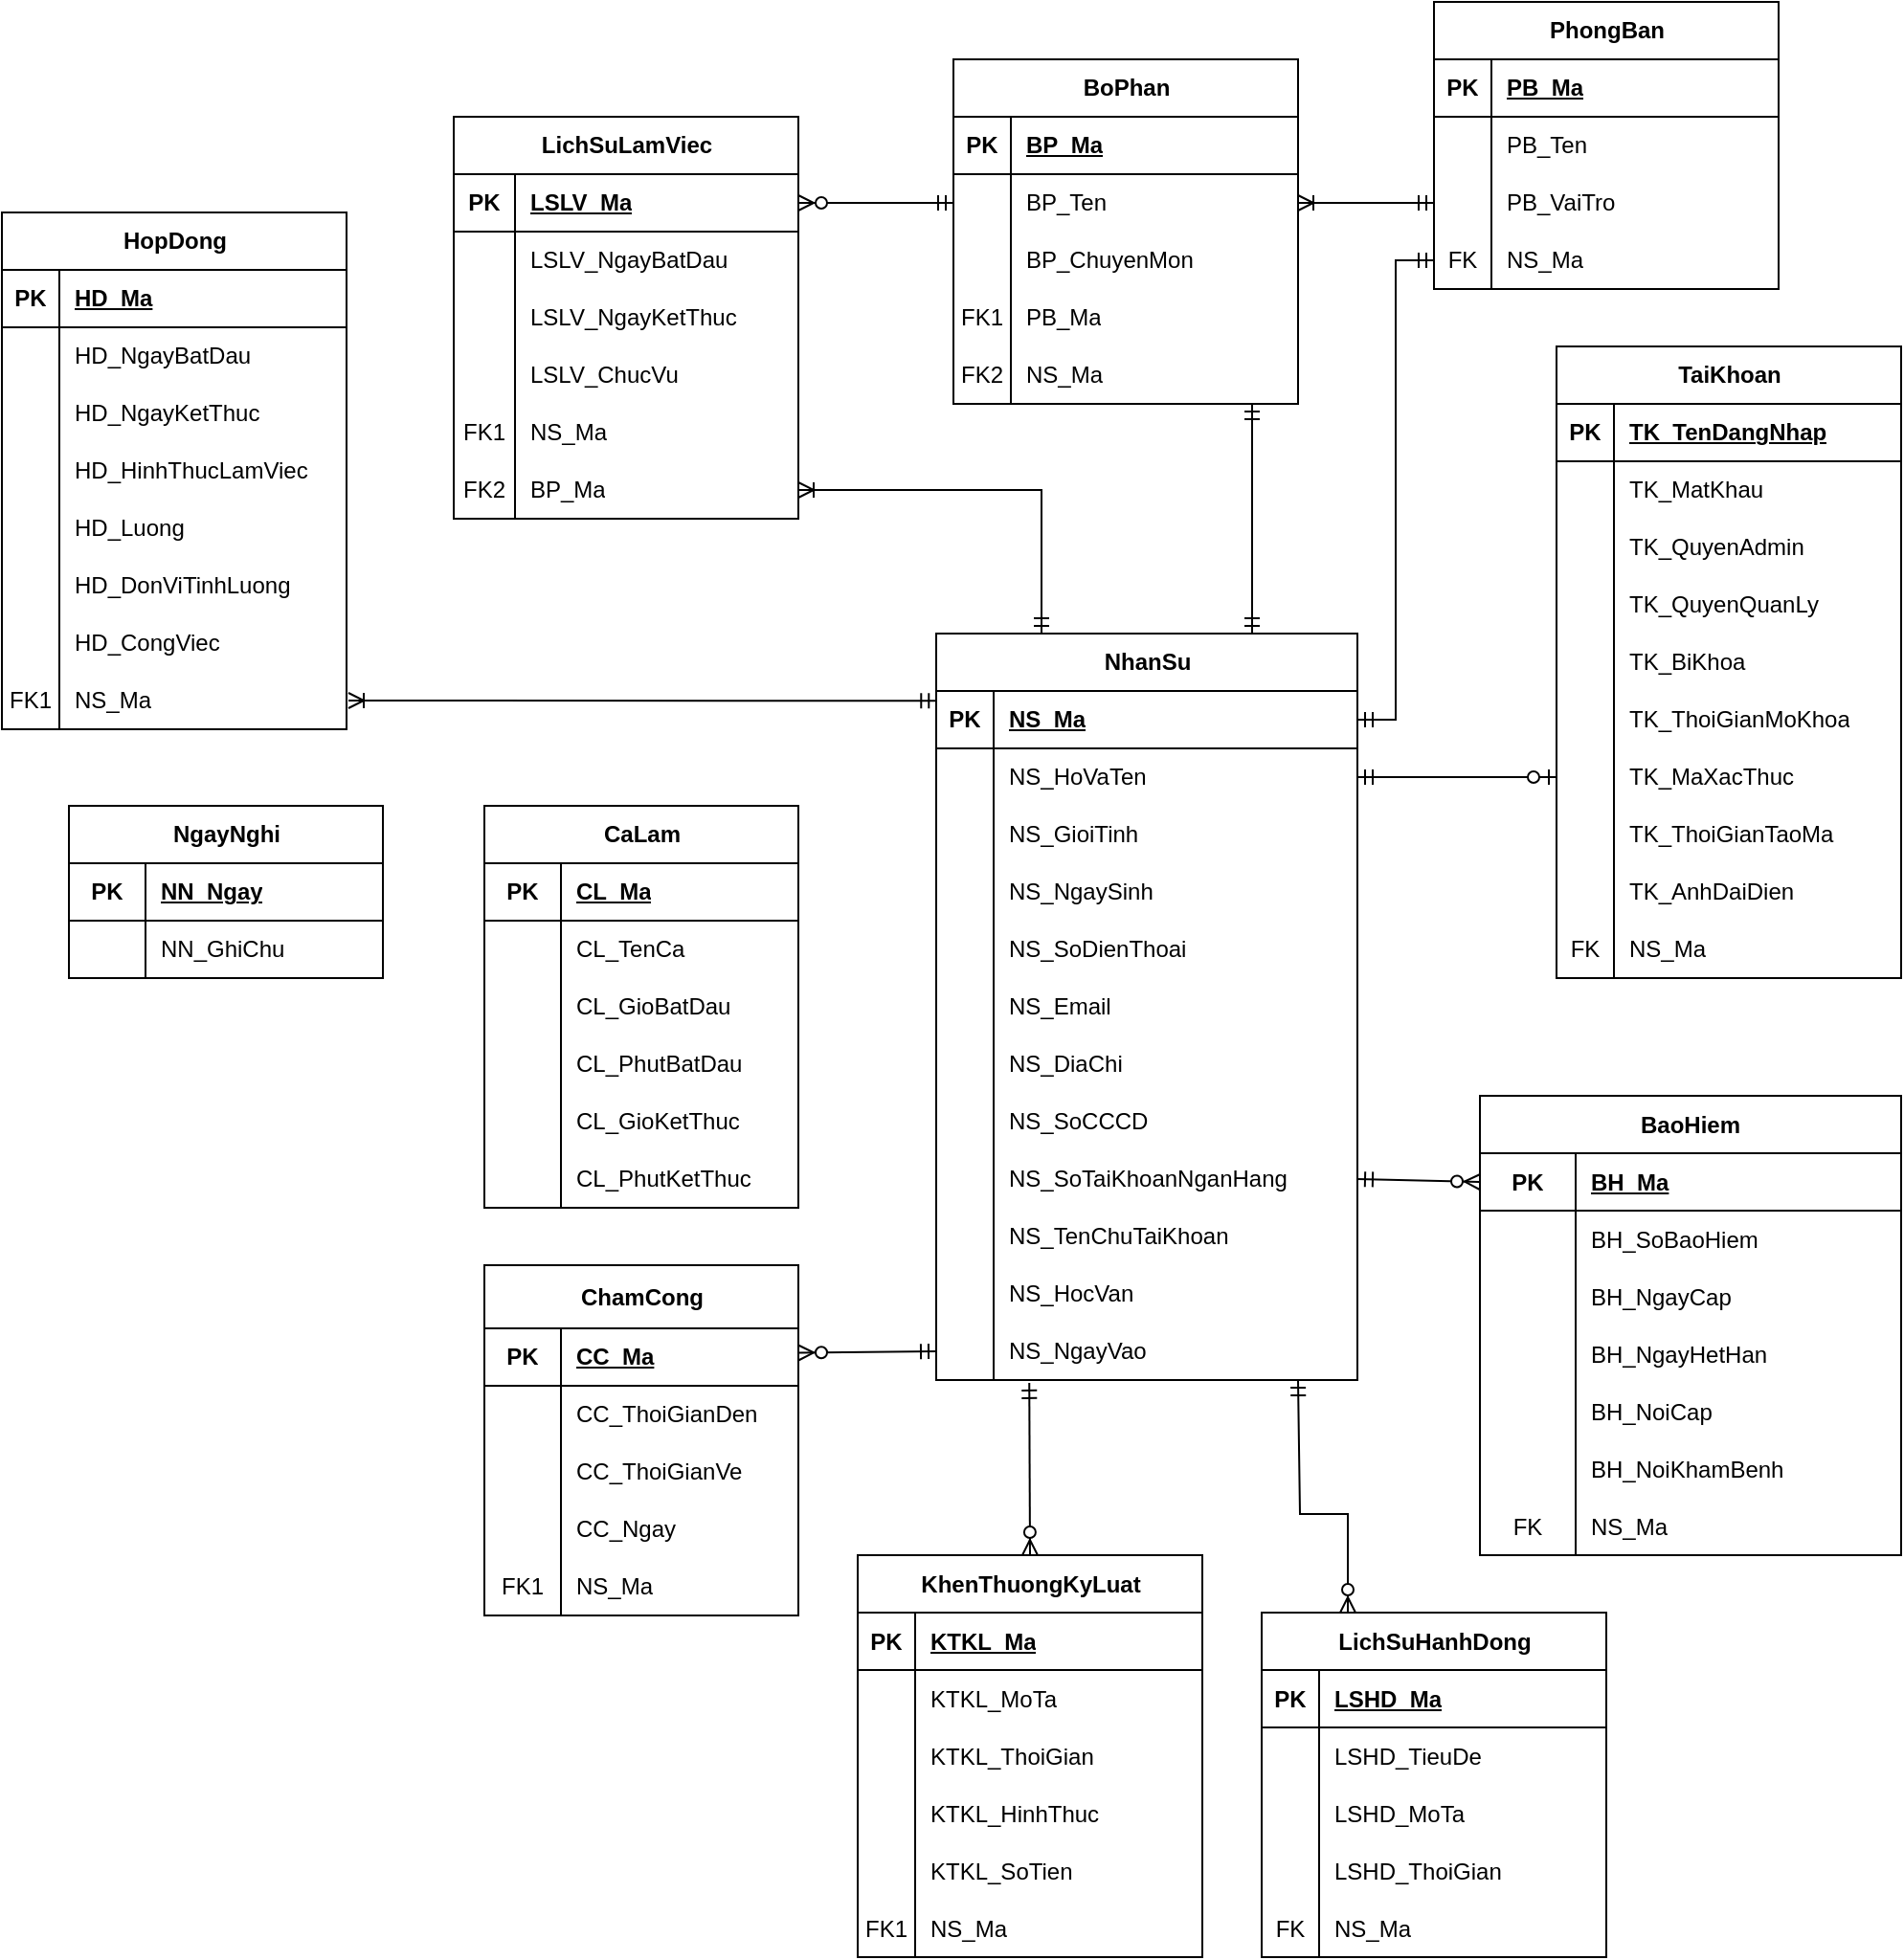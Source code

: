 <mxfile version="22.1.8" type="google">
  <diagram id="C5RBs43oDa-KdzZeNtuy" name="Page-1">
    <mxGraphModel grid="1" page="1" gridSize="10" guides="1" tooltips="1" connect="1" arrows="1" fold="1" pageScale="1" pageWidth="827" pageHeight="1169" math="0" shadow="0">
      <root>
        <mxCell id="WIyWlLk6GJQsqaUBKTNV-0" />
        <mxCell id="WIyWlLk6GJQsqaUBKTNV-1" parent="WIyWlLk6GJQsqaUBKTNV-0" />
        <mxCell id="Y9xoyCRdX5CbbY8KP3T4-0" value="NhanSu" style="shape=table;startSize=30;container=1;collapsible=1;childLayout=tableLayout;fixedRows=1;rowLines=0;fontStyle=1;align=center;resizeLast=1;html=1;" vertex="1" parent="WIyWlLk6GJQsqaUBKTNV-1">
          <mxGeometry x="40" y="220" width="220" height="390" as="geometry" />
        </mxCell>
        <mxCell id="Y9xoyCRdX5CbbY8KP3T4-1" value="" style="shape=tableRow;horizontal=0;startSize=0;swimlaneHead=0;swimlaneBody=0;fillColor=none;collapsible=0;dropTarget=0;points=[[0,0.5],[1,0.5]];portConstraint=eastwest;top=0;left=0;right=0;bottom=1;" vertex="1" parent="Y9xoyCRdX5CbbY8KP3T4-0">
          <mxGeometry y="30" width="220" height="30" as="geometry" />
        </mxCell>
        <mxCell id="Y9xoyCRdX5CbbY8KP3T4-2" value="PK" style="shape=partialRectangle;connectable=0;fillColor=none;top=0;left=0;bottom=0;right=0;fontStyle=1;overflow=hidden;whiteSpace=wrap;html=1;" vertex="1" parent="Y9xoyCRdX5CbbY8KP3T4-1">
          <mxGeometry width="30" height="30" as="geometry">
            <mxRectangle width="30" height="30" as="alternateBounds" />
          </mxGeometry>
        </mxCell>
        <mxCell id="Y9xoyCRdX5CbbY8KP3T4-3" value="NS_Ma" style="shape=partialRectangle;connectable=0;fillColor=none;top=0;left=0;bottom=0;right=0;align=left;spacingLeft=6;fontStyle=5;overflow=hidden;whiteSpace=wrap;html=1;" vertex="1" parent="Y9xoyCRdX5CbbY8KP3T4-1">
          <mxGeometry x="30" width="190" height="30" as="geometry">
            <mxRectangle width="190" height="30" as="alternateBounds" />
          </mxGeometry>
        </mxCell>
        <mxCell id="Y9xoyCRdX5CbbY8KP3T4-4" value="" style="shape=tableRow;horizontal=0;startSize=0;swimlaneHead=0;swimlaneBody=0;fillColor=none;collapsible=0;dropTarget=0;points=[[0,0.5],[1,0.5]];portConstraint=eastwest;top=0;left=0;right=0;bottom=0;" vertex="1" parent="Y9xoyCRdX5CbbY8KP3T4-0">
          <mxGeometry y="60" width="220" height="30" as="geometry" />
        </mxCell>
        <mxCell id="Y9xoyCRdX5CbbY8KP3T4-5" value="" style="shape=partialRectangle;connectable=0;fillColor=none;top=0;left=0;bottom=0;right=0;editable=1;overflow=hidden;whiteSpace=wrap;html=1;" vertex="1" parent="Y9xoyCRdX5CbbY8KP3T4-4">
          <mxGeometry width="30" height="30" as="geometry">
            <mxRectangle width="30" height="30" as="alternateBounds" />
          </mxGeometry>
        </mxCell>
        <mxCell id="Y9xoyCRdX5CbbY8KP3T4-6" value="NS_HoVaTen" style="shape=partialRectangle;connectable=0;fillColor=none;top=0;left=0;bottom=0;right=0;align=left;spacingLeft=6;overflow=hidden;whiteSpace=wrap;html=1;" vertex="1" parent="Y9xoyCRdX5CbbY8KP3T4-4">
          <mxGeometry x="30" width="190" height="30" as="geometry">
            <mxRectangle width="190" height="30" as="alternateBounds" />
          </mxGeometry>
        </mxCell>
        <mxCell id="Y9xoyCRdX5CbbY8KP3T4-7" value="" style="shape=tableRow;horizontal=0;startSize=0;swimlaneHead=0;swimlaneBody=0;fillColor=none;collapsible=0;dropTarget=0;points=[[0,0.5],[1,0.5]];portConstraint=eastwest;top=0;left=0;right=0;bottom=0;" vertex="1" parent="Y9xoyCRdX5CbbY8KP3T4-0">
          <mxGeometry y="90" width="220" height="30" as="geometry" />
        </mxCell>
        <mxCell id="Y9xoyCRdX5CbbY8KP3T4-8" value="" style="shape=partialRectangle;connectable=0;fillColor=none;top=0;left=0;bottom=0;right=0;editable=1;overflow=hidden;whiteSpace=wrap;html=1;" vertex="1" parent="Y9xoyCRdX5CbbY8KP3T4-7">
          <mxGeometry width="30" height="30" as="geometry">
            <mxRectangle width="30" height="30" as="alternateBounds" />
          </mxGeometry>
        </mxCell>
        <mxCell id="Y9xoyCRdX5CbbY8KP3T4-9" value="NS_GioiTinh" style="shape=partialRectangle;connectable=0;fillColor=none;top=0;left=0;bottom=0;right=0;align=left;spacingLeft=6;overflow=hidden;whiteSpace=wrap;html=1;" vertex="1" parent="Y9xoyCRdX5CbbY8KP3T4-7">
          <mxGeometry x="30" width="190" height="30" as="geometry">
            <mxRectangle width="190" height="30" as="alternateBounds" />
          </mxGeometry>
        </mxCell>
        <mxCell id="Y9xoyCRdX5CbbY8KP3T4-10" value="" style="shape=tableRow;horizontal=0;startSize=0;swimlaneHead=0;swimlaneBody=0;fillColor=none;collapsible=0;dropTarget=0;points=[[0,0.5],[1,0.5]];portConstraint=eastwest;top=0;left=0;right=0;bottom=0;" vertex="1" parent="Y9xoyCRdX5CbbY8KP3T4-0">
          <mxGeometry y="120" width="220" height="30" as="geometry" />
        </mxCell>
        <mxCell id="Y9xoyCRdX5CbbY8KP3T4-11" value="" style="shape=partialRectangle;connectable=0;fillColor=none;top=0;left=0;bottom=0;right=0;editable=1;overflow=hidden;whiteSpace=wrap;html=1;" vertex="1" parent="Y9xoyCRdX5CbbY8KP3T4-10">
          <mxGeometry width="30" height="30" as="geometry">
            <mxRectangle width="30" height="30" as="alternateBounds" />
          </mxGeometry>
        </mxCell>
        <mxCell id="Y9xoyCRdX5CbbY8KP3T4-12" value="NS_NgaySinh" style="shape=partialRectangle;connectable=0;fillColor=none;top=0;left=0;bottom=0;right=0;align=left;spacingLeft=6;overflow=hidden;whiteSpace=wrap;html=1;" vertex="1" parent="Y9xoyCRdX5CbbY8KP3T4-10">
          <mxGeometry x="30" width="190" height="30" as="geometry">
            <mxRectangle width="190" height="30" as="alternateBounds" />
          </mxGeometry>
        </mxCell>
        <mxCell id="Y9xoyCRdX5CbbY8KP3T4-13" value="" style="shape=tableRow;horizontal=0;startSize=0;swimlaneHead=0;swimlaneBody=0;fillColor=none;collapsible=0;dropTarget=0;points=[[0,0.5],[1,0.5]];portConstraint=eastwest;top=0;left=0;right=0;bottom=0;" vertex="1" parent="Y9xoyCRdX5CbbY8KP3T4-0">
          <mxGeometry y="150" width="220" height="30" as="geometry" />
        </mxCell>
        <mxCell id="Y9xoyCRdX5CbbY8KP3T4-14" value="" style="shape=partialRectangle;connectable=0;fillColor=none;top=0;left=0;bottom=0;right=0;editable=1;overflow=hidden;whiteSpace=wrap;html=1;" vertex="1" parent="Y9xoyCRdX5CbbY8KP3T4-13">
          <mxGeometry width="30" height="30" as="geometry">
            <mxRectangle width="30" height="30" as="alternateBounds" />
          </mxGeometry>
        </mxCell>
        <mxCell id="Y9xoyCRdX5CbbY8KP3T4-15" value="NS_SoDienThoai" style="shape=partialRectangle;connectable=0;fillColor=none;top=0;left=0;bottom=0;right=0;align=left;spacingLeft=6;overflow=hidden;whiteSpace=wrap;html=1;" vertex="1" parent="Y9xoyCRdX5CbbY8KP3T4-13">
          <mxGeometry x="30" width="190" height="30" as="geometry">
            <mxRectangle width="190" height="30" as="alternateBounds" />
          </mxGeometry>
        </mxCell>
        <mxCell id="Y9xoyCRdX5CbbY8KP3T4-16" value="" style="shape=tableRow;horizontal=0;startSize=0;swimlaneHead=0;swimlaneBody=0;fillColor=none;collapsible=0;dropTarget=0;points=[[0,0.5],[1,0.5]];portConstraint=eastwest;top=0;left=0;right=0;bottom=0;" vertex="1" parent="Y9xoyCRdX5CbbY8KP3T4-0">
          <mxGeometry y="180" width="220" height="30" as="geometry" />
        </mxCell>
        <mxCell id="Y9xoyCRdX5CbbY8KP3T4-17" value="" style="shape=partialRectangle;connectable=0;fillColor=none;top=0;left=0;bottom=0;right=0;editable=1;overflow=hidden;whiteSpace=wrap;html=1;" vertex="1" parent="Y9xoyCRdX5CbbY8KP3T4-16">
          <mxGeometry width="30" height="30" as="geometry">
            <mxRectangle width="30" height="30" as="alternateBounds" />
          </mxGeometry>
        </mxCell>
        <mxCell id="Y9xoyCRdX5CbbY8KP3T4-18" value="NS_Email" style="shape=partialRectangle;connectable=0;fillColor=none;top=0;left=0;bottom=0;right=0;align=left;spacingLeft=6;overflow=hidden;whiteSpace=wrap;html=1;" vertex="1" parent="Y9xoyCRdX5CbbY8KP3T4-16">
          <mxGeometry x="30" width="190" height="30" as="geometry">
            <mxRectangle width="190" height="30" as="alternateBounds" />
          </mxGeometry>
        </mxCell>
        <mxCell id="Y9xoyCRdX5CbbY8KP3T4-19" value="" style="shape=tableRow;horizontal=0;startSize=0;swimlaneHead=0;swimlaneBody=0;fillColor=none;collapsible=0;dropTarget=0;points=[[0,0.5],[1,0.5]];portConstraint=eastwest;top=0;left=0;right=0;bottom=0;" vertex="1" parent="Y9xoyCRdX5CbbY8KP3T4-0">
          <mxGeometry y="210" width="220" height="30" as="geometry" />
        </mxCell>
        <mxCell id="Y9xoyCRdX5CbbY8KP3T4-20" value="" style="shape=partialRectangle;connectable=0;fillColor=none;top=0;left=0;bottom=0;right=0;editable=1;overflow=hidden;whiteSpace=wrap;html=1;" vertex="1" parent="Y9xoyCRdX5CbbY8KP3T4-19">
          <mxGeometry width="30" height="30" as="geometry">
            <mxRectangle width="30" height="30" as="alternateBounds" />
          </mxGeometry>
        </mxCell>
        <mxCell id="Y9xoyCRdX5CbbY8KP3T4-21" value="NS_DiaChi" style="shape=partialRectangle;connectable=0;fillColor=none;top=0;left=0;bottom=0;right=0;align=left;spacingLeft=6;overflow=hidden;whiteSpace=wrap;html=1;" vertex="1" parent="Y9xoyCRdX5CbbY8KP3T4-19">
          <mxGeometry x="30" width="190" height="30" as="geometry">
            <mxRectangle width="190" height="30" as="alternateBounds" />
          </mxGeometry>
        </mxCell>
        <mxCell id="Y9xoyCRdX5CbbY8KP3T4-22" value="" style="shape=tableRow;horizontal=0;startSize=0;swimlaneHead=0;swimlaneBody=0;fillColor=none;collapsible=0;dropTarget=0;points=[[0,0.5],[1,0.5]];portConstraint=eastwest;top=0;left=0;right=0;bottom=0;" vertex="1" parent="Y9xoyCRdX5CbbY8KP3T4-0">
          <mxGeometry y="240" width="220" height="30" as="geometry" />
        </mxCell>
        <mxCell id="Y9xoyCRdX5CbbY8KP3T4-23" value="" style="shape=partialRectangle;connectable=0;fillColor=none;top=0;left=0;bottom=0;right=0;editable=1;overflow=hidden;whiteSpace=wrap;html=1;" vertex="1" parent="Y9xoyCRdX5CbbY8KP3T4-22">
          <mxGeometry width="30" height="30" as="geometry">
            <mxRectangle width="30" height="30" as="alternateBounds" />
          </mxGeometry>
        </mxCell>
        <mxCell id="Y9xoyCRdX5CbbY8KP3T4-24" value="NS_SoCCCD" style="shape=partialRectangle;connectable=0;fillColor=none;top=0;left=0;bottom=0;right=0;align=left;spacingLeft=6;overflow=hidden;whiteSpace=wrap;html=1;" vertex="1" parent="Y9xoyCRdX5CbbY8KP3T4-22">
          <mxGeometry x="30" width="190" height="30" as="geometry">
            <mxRectangle width="190" height="30" as="alternateBounds" />
          </mxGeometry>
        </mxCell>
        <mxCell id="Y9xoyCRdX5CbbY8KP3T4-137" value="" style="shape=tableRow;horizontal=0;startSize=0;swimlaneHead=0;swimlaneBody=0;fillColor=none;collapsible=0;dropTarget=0;points=[[0,0.5],[1,0.5]];portConstraint=eastwest;top=0;left=0;right=0;bottom=0;" vertex="1" parent="Y9xoyCRdX5CbbY8KP3T4-0">
          <mxGeometry y="270" width="220" height="30" as="geometry" />
        </mxCell>
        <mxCell id="Y9xoyCRdX5CbbY8KP3T4-138" value="" style="shape=partialRectangle;connectable=0;fillColor=none;top=0;left=0;bottom=0;right=0;editable=1;overflow=hidden;whiteSpace=wrap;html=1;" vertex="1" parent="Y9xoyCRdX5CbbY8KP3T4-137">
          <mxGeometry width="30" height="30" as="geometry">
            <mxRectangle width="30" height="30" as="alternateBounds" />
          </mxGeometry>
        </mxCell>
        <mxCell id="Y9xoyCRdX5CbbY8KP3T4-139" value="NS_SoTaiKhoanNganHang" style="shape=partialRectangle;connectable=0;fillColor=none;top=0;left=0;bottom=0;right=0;align=left;spacingLeft=6;overflow=hidden;whiteSpace=wrap;html=1;" vertex="1" parent="Y9xoyCRdX5CbbY8KP3T4-137">
          <mxGeometry x="30" width="190" height="30" as="geometry">
            <mxRectangle width="190" height="30" as="alternateBounds" />
          </mxGeometry>
        </mxCell>
        <mxCell id="OjnUVIA2cPbFIfCDDqs5-43" value="" style="shape=tableRow;horizontal=0;startSize=0;swimlaneHead=0;swimlaneBody=0;fillColor=none;collapsible=0;dropTarget=0;points=[[0,0.5],[1,0.5]];portConstraint=eastwest;top=0;left=0;right=0;bottom=0;" vertex="1" parent="Y9xoyCRdX5CbbY8KP3T4-0">
          <mxGeometry y="300" width="220" height="30" as="geometry" />
        </mxCell>
        <mxCell id="OjnUVIA2cPbFIfCDDqs5-44" value="" style="shape=partialRectangle;connectable=0;fillColor=none;top=0;left=0;bottom=0;right=0;editable=1;overflow=hidden;whiteSpace=wrap;html=1;" vertex="1" parent="OjnUVIA2cPbFIfCDDqs5-43">
          <mxGeometry width="30" height="30" as="geometry">
            <mxRectangle width="30" height="30" as="alternateBounds" />
          </mxGeometry>
        </mxCell>
        <mxCell id="OjnUVIA2cPbFIfCDDqs5-45" value="NS_TenChuTaiKhoan" style="shape=partialRectangle;connectable=0;fillColor=none;top=0;left=0;bottom=0;right=0;align=left;spacingLeft=6;overflow=hidden;whiteSpace=wrap;html=1;" vertex="1" parent="OjnUVIA2cPbFIfCDDqs5-43">
          <mxGeometry x="30" width="190" height="30" as="geometry">
            <mxRectangle width="190" height="30" as="alternateBounds" />
          </mxGeometry>
        </mxCell>
        <mxCell id="OjnUVIA2cPbFIfCDDqs5-58" value="" style="shape=tableRow;horizontal=0;startSize=0;swimlaneHead=0;swimlaneBody=0;fillColor=none;collapsible=0;dropTarget=0;points=[[0,0.5],[1,0.5]];portConstraint=eastwest;top=0;left=0;right=0;bottom=0;" vertex="1" parent="Y9xoyCRdX5CbbY8KP3T4-0">
          <mxGeometry y="330" width="220" height="30" as="geometry" />
        </mxCell>
        <mxCell id="OjnUVIA2cPbFIfCDDqs5-59" value="" style="shape=partialRectangle;connectable=0;fillColor=none;top=0;left=0;bottom=0;right=0;editable=1;overflow=hidden;whiteSpace=wrap;html=1;" vertex="1" parent="OjnUVIA2cPbFIfCDDqs5-58">
          <mxGeometry width="30" height="30" as="geometry">
            <mxRectangle width="30" height="30" as="alternateBounds" />
          </mxGeometry>
        </mxCell>
        <mxCell id="OjnUVIA2cPbFIfCDDqs5-60" value="NS_HocVan" style="shape=partialRectangle;connectable=0;fillColor=none;top=0;left=0;bottom=0;right=0;align=left;spacingLeft=6;overflow=hidden;whiteSpace=wrap;html=1;" vertex="1" parent="OjnUVIA2cPbFIfCDDqs5-58">
          <mxGeometry x="30" width="190" height="30" as="geometry">
            <mxRectangle width="190" height="30" as="alternateBounds" />
          </mxGeometry>
        </mxCell>
        <mxCell id="T-HqcgKcM7CLDlGv85HH-0" value="" style="shape=tableRow;horizontal=0;startSize=0;swimlaneHead=0;swimlaneBody=0;fillColor=none;collapsible=0;dropTarget=0;points=[[0,0.5],[1,0.5]];portConstraint=eastwest;top=0;left=0;right=0;bottom=0;" vertex="1" parent="Y9xoyCRdX5CbbY8KP3T4-0">
          <mxGeometry y="360" width="220" height="30" as="geometry" />
        </mxCell>
        <mxCell id="T-HqcgKcM7CLDlGv85HH-1" value="" style="shape=partialRectangle;connectable=0;fillColor=none;top=0;left=0;bottom=0;right=0;editable=1;overflow=hidden;whiteSpace=wrap;html=1;" vertex="1" parent="T-HqcgKcM7CLDlGv85HH-0">
          <mxGeometry width="30" height="30" as="geometry">
            <mxRectangle width="30" height="30" as="alternateBounds" />
          </mxGeometry>
        </mxCell>
        <mxCell id="T-HqcgKcM7CLDlGv85HH-2" value="NS_NgayVao" style="shape=partialRectangle;connectable=0;fillColor=none;top=0;left=0;bottom=0;right=0;align=left;spacingLeft=6;overflow=hidden;whiteSpace=wrap;html=1;" vertex="1" parent="T-HqcgKcM7CLDlGv85HH-0">
          <mxGeometry x="30" width="190" height="30" as="geometry">
            <mxRectangle width="190" height="30" as="alternateBounds" />
          </mxGeometry>
        </mxCell>
        <mxCell id="Y9xoyCRdX5CbbY8KP3T4-25" value="TaiKhoan" style="shape=table;startSize=30;container=1;collapsible=1;childLayout=tableLayout;fixedRows=1;rowLines=0;fontStyle=1;align=center;resizeLast=1;html=1;" vertex="1" parent="WIyWlLk6GJQsqaUBKTNV-1">
          <mxGeometry x="364" y="70" width="180" height="330" as="geometry" />
        </mxCell>
        <mxCell id="Y9xoyCRdX5CbbY8KP3T4-26" value="" style="shape=tableRow;horizontal=0;startSize=0;swimlaneHead=0;swimlaneBody=0;fillColor=none;collapsible=0;dropTarget=0;points=[[0,0.5],[1,0.5]];portConstraint=eastwest;top=0;left=0;right=0;bottom=1;" vertex="1" parent="Y9xoyCRdX5CbbY8KP3T4-25">
          <mxGeometry y="30" width="180" height="30" as="geometry" />
        </mxCell>
        <mxCell id="Y9xoyCRdX5CbbY8KP3T4-27" value="PK" style="shape=partialRectangle;connectable=0;fillColor=none;top=0;left=0;bottom=0;right=0;fontStyle=1;overflow=hidden;whiteSpace=wrap;html=1;" vertex="1" parent="Y9xoyCRdX5CbbY8KP3T4-26">
          <mxGeometry width="30" height="30" as="geometry">
            <mxRectangle width="30" height="30" as="alternateBounds" />
          </mxGeometry>
        </mxCell>
        <mxCell id="Y9xoyCRdX5CbbY8KP3T4-28" value="TK_TenDangNhap" style="shape=partialRectangle;connectable=0;fillColor=none;top=0;left=0;bottom=0;right=0;align=left;spacingLeft=6;fontStyle=5;overflow=hidden;whiteSpace=wrap;html=1;" vertex="1" parent="Y9xoyCRdX5CbbY8KP3T4-26">
          <mxGeometry x="30" width="150" height="30" as="geometry">
            <mxRectangle width="150" height="30" as="alternateBounds" />
          </mxGeometry>
        </mxCell>
        <mxCell id="Y9xoyCRdX5CbbY8KP3T4-29" value="" style="shape=tableRow;horizontal=0;startSize=0;swimlaneHead=0;swimlaneBody=0;fillColor=none;collapsible=0;dropTarget=0;points=[[0,0.5],[1,0.5]];portConstraint=eastwest;top=0;left=0;right=0;bottom=0;" vertex="1" parent="Y9xoyCRdX5CbbY8KP3T4-25">
          <mxGeometry y="60" width="180" height="30" as="geometry" />
        </mxCell>
        <mxCell id="Y9xoyCRdX5CbbY8KP3T4-30" value="" style="shape=partialRectangle;connectable=0;fillColor=none;top=0;left=0;bottom=0;right=0;editable=1;overflow=hidden;whiteSpace=wrap;html=1;" vertex="1" parent="Y9xoyCRdX5CbbY8KP3T4-29">
          <mxGeometry width="30" height="30" as="geometry">
            <mxRectangle width="30" height="30" as="alternateBounds" />
          </mxGeometry>
        </mxCell>
        <mxCell id="Y9xoyCRdX5CbbY8KP3T4-31" value="TK_MatKhau" style="shape=partialRectangle;connectable=0;fillColor=none;top=0;left=0;bottom=0;right=0;align=left;spacingLeft=6;overflow=hidden;whiteSpace=wrap;html=1;" vertex="1" parent="Y9xoyCRdX5CbbY8KP3T4-29">
          <mxGeometry x="30" width="150" height="30" as="geometry">
            <mxRectangle width="150" height="30" as="alternateBounds" />
          </mxGeometry>
        </mxCell>
        <mxCell id="Y9xoyCRdX5CbbY8KP3T4-35" value="" style="shape=tableRow;horizontal=0;startSize=0;swimlaneHead=0;swimlaneBody=0;fillColor=none;collapsible=0;dropTarget=0;points=[[0,0.5],[1,0.5]];portConstraint=eastwest;top=0;left=0;right=0;bottom=0;" vertex="1" parent="Y9xoyCRdX5CbbY8KP3T4-25">
          <mxGeometry y="90" width="180" height="30" as="geometry" />
        </mxCell>
        <mxCell id="Y9xoyCRdX5CbbY8KP3T4-36" value="" style="shape=partialRectangle;connectable=0;fillColor=none;top=0;left=0;bottom=0;right=0;editable=1;overflow=hidden;whiteSpace=wrap;html=1;" vertex="1" parent="Y9xoyCRdX5CbbY8KP3T4-35">
          <mxGeometry width="30" height="30" as="geometry">
            <mxRectangle width="30" height="30" as="alternateBounds" />
          </mxGeometry>
        </mxCell>
        <mxCell id="Y9xoyCRdX5CbbY8KP3T4-37" value="TK_QuyenAdmin" style="shape=partialRectangle;connectable=0;fillColor=none;top=0;left=0;bottom=0;right=0;align=left;spacingLeft=6;overflow=hidden;whiteSpace=wrap;html=1;" vertex="1" parent="Y9xoyCRdX5CbbY8KP3T4-35">
          <mxGeometry x="30" width="150" height="30" as="geometry">
            <mxRectangle width="150" height="30" as="alternateBounds" />
          </mxGeometry>
        </mxCell>
        <mxCell id="_XkqOtWpLBLtLGbcByeb-0" value="" style="shape=tableRow;horizontal=0;startSize=0;swimlaneHead=0;swimlaneBody=0;fillColor=none;collapsible=0;dropTarget=0;points=[[0,0.5],[1,0.5]];portConstraint=eastwest;top=0;left=0;right=0;bottom=0;" vertex="1" parent="Y9xoyCRdX5CbbY8KP3T4-25">
          <mxGeometry y="120" width="180" height="30" as="geometry" />
        </mxCell>
        <mxCell id="_XkqOtWpLBLtLGbcByeb-1" value="" style="shape=partialRectangle;connectable=0;fillColor=none;top=0;left=0;bottom=0;right=0;editable=1;overflow=hidden;whiteSpace=wrap;html=1;" vertex="1" parent="_XkqOtWpLBLtLGbcByeb-0">
          <mxGeometry width="30" height="30" as="geometry">
            <mxRectangle width="30" height="30" as="alternateBounds" />
          </mxGeometry>
        </mxCell>
        <mxCell id="_XkqOtWpLBLtLGbcByeb-2" value="TK_QuyenQuanLy" style="shape=partialRectangle;connectable=0;fillColor=none;top=0;left=0;bottom=0;right=0;align=left;spacingLeft=6;overflow=hidden;whiteSpace=wrap;html=1;" vertex="1" parent="_XkqOtWpLBLtLGbcByeb-0">
          <mxGeometry x="30" width="150" height="30" as="geometry">
            <mxRectangle width="150" height="30" as="alternateBounds" />
          </mxGeometry>
        </mxCell>
        <mxCell id="aQL_9L-kgsDsUv-lOTp1-0" value="" style="shape=tableRow;horizontal=0;startSize=0;swimlaneHead=0;swimlaneBody=0;fillColor=none;collapsible=0;dropTarget=0;points=[[0,0.5],[1,0.5]];portConstraint=eastwest;top=0;left=0;right=0;bottom=0;" vertex="1" parent="Y9xoyCRdX5CbbY8KP3T4-25">
          <mxGeometry y="150" width="180" height="30" as="geometry" />
        </mxCell>
        <mxCell id="aQL_9L-kgsDsUv-lOTp1-1" value="" style="shape=partialRectangle;connectable=0;fillColor=none;top=0;left=0;bottom=0;right=0;editable=1;overflow=hidden;whiteSpace=wrap;html=1;" vertex="1" parent="aQL_9L-kgsDsUv-lOTp1-0">
          <mxGeometry width="30" height="30" as="geometry">
            <mxRectangle width="30" height="30" as="alternateBounds" />
          </mxGeometry>
        </mxCell>
        <mxCell id="aQL_9L-kgsDsUv-lOTp1-2" value="TK_BiKhoa" style="shape=partialRectangle;connectable=0;fillColor=none;top=0;left=0;bottom=0;right=0;align=left;spacingLeft=6;overflow=hidden;whiteSpace=wrap;html=1;" vertex="1" parent="aQL_9L-kgsDsUv-lOTp1-0">
          <mxGeometry x="30" width="150" height="30" as="geometry">
            <mxRectangle width="150" height="30" as="alternateBounds" />
          </mxGeometry>
        </mxCell>
        <mxCell id="gqK1WmFEIp0oPO6Yx7MU-0" value="" style="shape=tableRow;horizontal=0;startSize=0;swimlaneHead=0;swimlaneBody=0;fillColor=none;collapsible=0;dropTarget=0;points=[[0,0.5],[1,0.5]];portConstraint=eastwest;top=0;left=0;right=0;bottom=0;" vertex="1" parent="Y9xoyCRdX5CbbY8KP3T4-25">
          <mxGeometry y="180" width="180" height="30" as="geometry" />
        </mxCell>
        <mxCell id="gqK1WmFEIp0oPO6Yx7MU-1" value="" style="shape=partialRectangle;connectable=0;fillColor=none;top=0;left=0;bottom=0;right=0;editable=1;overflow=hidden;whiteSpace=wrap;html=1;" vertex="1" parent="gqK1WmFEIp0oPO6Yx7MU-0">
          <mxGeometry width="30" height="30" as="geometry">
            <mxRectangle width="30" height="30" as="alternateBounds" />
          </mxGeometry>
        </mxCell>
        <mxCell id="gqK1WmFEIp0oPO6Yx7MU-2" value="TK_ThoiGianMoKhoa" style="shape=partialRectangle;connectable=0;fillColor=none;top=0;left=0;bottom=0;right=0;align=left;spacingLeft=6;overflow=hidden;whiteSpace=wrap;html=1;" vertex="1" parent="gqK1WmFEIp0oPO6Yx7MU-0">
          <mxGeometry x="30" width="150" height="30" as="geometry">
            <mxRectangle width="150" height="30" as="alternateBounds" />
          </mxGeometry>
        </mxCell>
        <mxCell id="gqK1WmFEIp0oPO6Yx7MU-3" value="" style="shape=tableRow;horizontal=0;startSize=0;swimlaneHead=0;swimlaneBody=0;fillColor=none;collapsible=0;dropTarget=0;points=[[0,0.5],[1,0.5]];portConstraint=eastwest;top=0;left=0;right=0;bottom=0;" vertex="1" parent="Y9xoyCRdX5CbbY8KP3T4-25">
          <mxGeometry y="210" width="180" height="30" as="geometry" />
        </mxCell>
        <mxCell id="gqK1WmFEIp0oPO6Yx7MU-4" value="" style="shape=partialRectangle;connectable=0;fillColor=none;top=0;left=0;bottom=0;right=0;editable=1;overflow=hidden;whiteSpace=wrap;html=1;" vertex="1" parent="gqK1WmFEIp0oPO6Yx7MU-3">
          <mxGeometry width="30" height="30" as="geometry">
            <mxRectangle width="30" height="30" as="alternateBounds" />
          </mxGeometry>
        </mxCell>
        <mxCell id="gqK1WmFEIp0oPO6Yx7MU-5" value="TK_MaXacThuc" style="shape=partialRectangle;connectable=0;fillColor=none;top=0;left=0;bottom=0;right=0;align=left;spacingLeft=6;overflow=hidden;whiteSpace=wrap;html=1;" vertex="1" parent="gqK1WmFEIp0oPO6Yx7MU-3">
          <mxGeometry x="30" width="150" height="30" as="geometry">
            <mxRectangle width="150" height="30" as="alternateBounds" />
          </mxGeometry>
        </mxCell>
        <mxCell id="pSk3PvRZ0GOVE9XWQV3j-0" value="" style="shape=tableRow;horizontal=0;startSize=0;swimlaneHead=0;swimlaneBody=0;fillColor=none;collapsible=0;dropTarget=0;points=[[0,0.5],[1,0.5]];portConstraint=eastwest;top=0;left=0;right=0;bottom=0;" vertex="1" parent="Y9xoyCRdX5CbbY8KP3T4-25">
          <mxGeometry y="240" width="180" height="30" as="geometry" />
        </mxCell>
        <mxCell id="pSk3PvRZ0GOVE9XWQV3j-1" value="" style="shape=partialRectangle;connectable=0;fillColor=none;top=0;left=0;bottom=0;right=0;editable=1;overflow=hidden;whiteSpace=wrap;html=1;" vertex="1" parent="pSk3PvRZ0GOVE9XWQV3j-0">
          <mxGeometry width="30" height="30" as="geometry">
            <mxRectangle width="30" height="30" as="alternateBounds" />
          </mxGeometry>
        </mxCell>
        <mxCell id="pSk3PvRZ0GOVE9XWQV3j-2" value="TK_ThoiGianTaoMa" style="shape=partialRectangle;connectable=0;fillColor=none;top=0;left=0;bottom=0;right=0;align=left;spacingLeft=6;overflow=hidden;whiteSpace=wrap;html=1;" vertex="1" parent="pSk3PvRZ0GOVE9XWQV3j-0">
          <mxGeometry x="30" width="150" height="30" as="geometry">
            <mxRectangle width="150" height="30" as="alternateBounds" />
          </mxGeometry>
        </mxCell>
        <mxCell id="OjnUVIA2cPbFIfCDDqs5-12" value="" style="shape=tableRow;horizontal=0;startSize=0;swimlaneHead=0;swimlaneBody=0;fillColor=none;collapsible=0;dropTarget=0;points=[[0,0.5],[1,0.5]];portConstraint=eastwest;top=0;left=0;right=0;bottom=0;" vertex="1" parent="Y9xoyCRdX5CbbY8KP3T4-25">
          <mxGeometry y="270" width="180" height="30" as="geometry" />
        </mxCell>
        <mxCell id="OjnUVIA2cPbFIfCDDqs5-13" value="" style="shape=partialRectangle;connectable=0;fillColor=none;top=0;left=0;bottom=0;right=0;editable=1;overflow=hidden;whiteSpace=wrap;html=1;" vertex="1" parent="OjnUVIA2cPbFIfCDDqs5-12">
          <mxGeometry width="30" height="30" as="geometry">
            <mxRectangle width="30" height="30" as="alternateBounds" />
          </mxGeometry>
        </mxCell>
        <mxCell id="OjnUVIA2cPbFIfCDDqs5-14" value="TK_AnhDaiDien" style="shape=partialRectangle;connectable=0;fillColor=none;top=0;left=0;bottom=0;right=0;align=left;spacingLeft=6;overflow=hidden;whiteSpace=wrap;html=1;" vertex="1" parent="OjnUVIA2cPbFIfCDDqs5-12">
          <mxGeometry x="30" width="150" height="30" as="geometry">
            <mxRectangle width="150" height="30" as="alternateBounds" />
          </mxGeometry>
        </mxCell>
        <mxCell id="gtRrlFKtNLXtLUlCybtK-0" value="" style="shape=tableRow;horizontal=0;startSize=0;swimlaneHead=0;swimlaneBody=0;fillColor=none;collapsible=0;dropTarget=0;points=[[0,0.5],[1,0.5]];portConstraint=eastwest;top=0;left=0;right=0;bottom=0;" vertex="1" parent="Y9xoyCRdX5CbbY8KP3T4-25">
          <mxGeometry y="300" width="180" height="30" as="geometry" />
        </mxCell>
        <mxCell id="gtRrlFKtNLXtLUlCybtK-1" value="FK" style="shape=partialRectangle;connectable=0;fillColor=none;top=0;left=0;bottom=0;right=0;editable=1;overflow=hidden;whiteSpace=wrap;html=1;" vertex="1" parent="gtRrlFKtNLXtLUlCybtK-0">
          <mxGeometry width="30" height="30" as="geometry">
            <mxRectangle width="30" height="30" as="alternateBounds" />
          </mxGeometry>
        </mxCell>
        <mxCell id="gtRrlFKtNLXtLUlCybtK-2" value="NS_Ma" style="shape=partialRectangle;connectable=0;fillColor=none;top=0;left=0;bottom=0;right=0;align=left;spacingLeft=6;overflow=hidden;whiteSpace=wrap;html=1;" vertex="1" parent="gtRrlFKtNLXtLUlCybtK-0">
          <mxGeometry x="30" width="150" height="30" as="geometry">
            <mxRectangle width="150" height="30" as="alternateBounds" />
          </mxGeometry>
        </mxCell>
        <mxCell id="Y9xoyCRdX5CbbY8KP3T4-70" value="" style="fontSize=12;html=1;endArrow=ERzeroToOne;startArrow=ERmandOne;rounded=0;exitX=1;exitY=0.5;exitDx=0;exitDy=0;entryX=0;entryY=0.5;entryDx=0;entryDy=0;" edge="1" parent="WIyWlLk6GJQsqaUBKTNV-1" source="Y9xoyCRdX5CbbY8KP3T4-4" target="gqK1WmFEIp0oPO6Yx7MU-3">
          <mxGeometry width="100" height="100" relative="1" as="geometry">
            <mxPoint x="360" y="450" as="sourcePoint" />
            <mxPoint x="460" y="350" as="targetPoint" />
          </mxGeometry>
        </mxCell>
        <mxCell id="Y9xoyCRdX5CbbY8KP3T4-205" value="" style="fontSize=12;html=1;endArrow=ERoneToMany;startArrow=ERmandOne;rounded=0;exitX=0.25;exitY=0;exitDx=0;exitDy=0;entryX=1;entryY=0.5;entryDx=0;entryDy=0;" edge="1" parent="WIyWlLk6GJQsqaUBKTNV-1" source="Y9xoyCRdX5CbbY8KP3T4-0" target="zdtgeVZVthm3USg5YvgE-31">
          <mxGeometry width="100" height="100" relative="1" as="geometry">
            <mxPoint x="40" y="266" as="sourcePoint" />
            <mxPoint x="-55" y="190" as="targetPoint" />
            <Array as="points">
              <mxPoint x="95" y="145" />
            </Array>
          </mxGeometry>
        </mxCell>
        <mxCell id="YtTopcnXQbM69YU-Mbqt-14" value="" style="fontSize=12;html=1;endArrow=ERzeroToMany;startArrow=ERmandOne;rounded=0;entryX=0.5;entryY=0;entryDx=0;entryDy=0;exitX=0.221;exitY=1.048;exitDx=0;exitDy=0;exitPerimeter=0;" edge="1" parent="WIyWlLk6GJQsqaUBKTNV-1" target="gqK1WmFEIp0oPO6Yx7MU-25" source="T-HqcgKcM7CLDlGv85HH-0">
          <mxGeometry width="100" height="100" relative="1" as="geometry">
            <mxPoint x="164" y="611" as="sourcePoint" />
            <mxPoint x="164" y="757" as="targetPoint" />
          </mxGeometry>
        </mxCell>
        <mxCell id="YtTopcnXQbM69YU-Mbqt-33" value="PhongBan" style="shape=table;startSize=30;container=1;collapsible=1;childLayout=tableLayout;fixedRows=1;rowLines=0;fontStyle=1;align=center;resizeLast=1;html=1;" vertex="1" parent="WIyWlLk6GJQsqaUBKTNV-1">
          <mxGeometry x="300" y="-110" width="180" height="150" as="geometry" />
        </mxCell>
        <mxCell id="YtTopcnXQbM69YU-Mbqt-34" value="" style="shape=tableRow;horizontal=0;startSize=0;swimlaneHead=0;swimlaneBody=0;fillColor=none;collapsible=0;dropTarget=0;points=[[0,0.5],[1,0.5]];portConstraint=eastwest;top=0;left=0;right=0;bottom=1;" vertex="1" parent="YtTopcnXQbM69YU-Mbqt-33">
          <mxGeometry y="30" width="180" height="30" as="geometry" />
        </mxCell>
        <mxCell id="YtTopcnXQbM69YU-Mbqt-35" value="PK" style="shape=partialRectangle;connectable=0;fillColor=none;top=0;left=0;bottom=0;right=0;fontStyle=1;overflow=hidden;whiteSpace=wrap;html=1;" vertex="1" parent="YtTopcnXQbM69YU-Mbqt-34">
          <mxGeometry width="30" height="30" as="geometry">
            <mxRectangle width="30" height="30" as="alternateBounds" />
          </mxGeometry>
        </mxCell>
        <mxCell id="YtTopcnXQbM69YU-Mbqt-36" value="PB_Ma" style="shape=partialRectangle;connectable=0;fillColor=none;top=0;left=0;bottom=0;right=0;align=left;spacingLeft=6;fontStyle=5;overflow=hidden;whiteSpace=wrap;html=1;" vertex="1" parent="YtTopcnXQbM69YU-Mbqt-34">
          <mxGeometry x="30" width="150" height="30" as="geometry">
            <mxRectangle width="150" height="30" as="alternateBounds" />
          </mxGeometry>
        </mxCell>
        <mxCell id="YtTopcnXQbM69YU-Mbqt-37" value="" style="shape=tableRow;horizontal=0;startSize=0;swimlaneHead=0;swimlaneBody=0;fillColor=none;collapsible=0;dropTarget=0;points=[[0,0.5],[1,0.5]];portConstraint=eastwest;top=0;left=0;right=0;bottom=0;" vertex="1" parent="YtTopcnXQbM69YU-Mbqt-33">
          <mxGeometry y="60" width="180" height="30" as="geometry" />
        </mxCell>
        <mxCell id="YtTopcnXQbM69YU-Mbqt-38" value="" style="shape=partialRectangle;connectable=0;fillColor=none;top=0;left=0;bottom=0;right=0;editable=1;overflow=hidden;whiteSpace=wrap;html=1;" vertex="1" parent="YtTopcnXQbM69YU-Mbqt-37">
          <mxGeometry width="30" height="30" as="geometry">
            <mxRectangle width="30" height="30" as="alternateBounds" />
          </mxGeometry>
        </mxCell>
        <mxCell id="YtTopcnXQbM69YU-Mbqt-39" value="PB_Ten" style="shape=partialRectangle;connectable=0;fillColor=none;top=0;left=0;bottom=0;right=0;align=left;spacingLeft=6;overflow=hidden;whiteSpace=wrap;html=1;" vertex="1" parent="YtTopcnXQbM69YU-Mbqt-37">
          <mxGeometry x="30" width="150" height="30" as="geometry">
            <mxRectangle width="150" height="30" as="alternateBounds" />
          </mxGeometry>
        </mxCell>
        <mxCell id="YtTopcnXQbM69YU-Mbqt-40" value="" style="shape=tableRow;horizontal=0;startSize=0;swimlaneHead=0;swimlaneBody=0;fillColor=none;collapsible=0;dropTarget=0;points=[[0,0.5],[1,0.5]];portConstraint=eastwest;top=0;left=0;right=0;bottom=0;" vertex="1" parent="YtTopcnXQbM69YU-Mbqt-33">
          <mxGeometry y="90" width="180" height="30" as="geometry" />
        </mxCell>
        <mxCell id="YtTopcnXQbM69YU-Mbqt-41" value="" style="shape=partialRectangle;connectable=0;fillColor=none;top=0;left=0;bottom=0;right=0;editable=1;overflow=hidden;whiteSpace=wrap;html=1;" vertex="1" parent="YtTopcnXQbM69YU-Mbqt-40">
          <mxGeometry width="30" height="30" as="geometry">
            <mxRectangle width="30" height="30" as="alternateBounds" />
          </mxGeometry>
        </mxCell>
        <mxCell id="YtTopcnXQbM69YU-Mbqt-42" value="PB_VaiTro" style="shape=partialRectangle;connectable=0;fillColor=none;top=0;left=0;bottom=0;right=0;align=left;spacingLeft=6;overflow=hidden;whiteSpace=wrap;html=1;" vertex="1" parent="YtTopcnXQbM69YU-Mbqt-40">
          <mxGeometry x="30" width="150" height="30" as="geometry">
            <mxRectangle width="150" height="30" as="alternateBounds" />
          </mxGeometry>
        </mxCell>
        <mxCell id="v1wDuum1vlmAMvyszZJa-9" value="" style="shape=tableRow;horizontal=0;startSize=0;swimlaneHead=0;swimlaneBody=0;fillColor=none;collapsible=0;dropTarget=0;points=[[0,0.5],[1,0.5]];portConstraint=eastwest;top=0;left=0;right=0;bottom=0;" vertex="1" parent="YtTopcnXQbM69YU-Mbqt-33">
          <mxGeometry y="120" width="180" height="30" as="geometry" />
        </mxCell>
        <mxCell id="v1wDuum1vlmAMvyszZJa-10" value="FK" style="shape=partialRectangle;connectable=0;fillColor=none;top=0;left=0;bottom=0;right=0;editable=1;overflow=hidden;whiteSpace=wrap;html=1;" vertex="1" parent="v1wDuum1vlmAMvyszZJa-9">
          <mxGeometry width="30" height="30" as="geometry">
            <mxRectangle width="30" height="30" as="alternateBounds" />
          </mxGeometry>
        </mxCell>
        <mxCell id="v1wDuum1vlmAMvyszZJa-11" value="NS_Ma" style="shape=partialRectangle;connectable=0;fillColor=none;top=0;left=0;bottom=0;right=0;align=left;spacingLeft=6;overflow=hidden;whiteSpace=wrap;html=1;" vertex="1" parent="v1wDuum1vlmAMvyszZJa-9">
          <mxGeometry x="30" width="150" height="30" as="geometry">
            <mxRectangle width="150" height="30" as="alternateBounds" />
          </mxGeometry>
        </mxCell>
        <mxCell id="4s4TlR8R_mlDF5bYn8hu-6" value="" style="fontSize=12;html=1;endArrow=ERzeroToMany;startArrow=ERmandOne;rounded=0;entryX=0;entryY=0.5;entryDx=0;entryDy=0;exitX=1;exitY=0.5;exitDx=0;exitDy=0;" edge="1" parent="WIyWlLk6GJQsqaUBKTNV-1" source="Y9xoyCRdX5CbbY8KP3T4-137" target="mBY1E8T6Xet3LXcebwKO-32">
          <mxGeometry width="100" height="100" relative="1" as="geometry">
            <mxPoint x="219" y="670" as="sourcePoint" />
            <mxPoint x="280" y="810" as="targetPoint" />
          </mxGeometry>
        </mxCell>
        <mxCell id="_XkqOtWpLBLtLGbcByeb-3" value="BoPhan" style="shape=table;startSize=30;container=1;collapsible=1;childLayout=tableLayout;fixedRows=1;rowLines=0;fontStyle=1;align=center;resizeLast=1;html=1;" vertex="1" parent="WIyWlLk6GJQsqaUBKTNV-1">
          <mxGeometry x="49" y="-80" width="180" height="180" as="geometry" />
        </mxCell>
        <mxCell id="_XkqOtWpLBLtLGbcByeb-4" value="" style="shape=tableRow;horizontal=0;startSize=0;swimlaneHead=0;swimlaneBody=0;fillColor=none;collapsible=0;dropTarget=0;points=[[0,0.5],[1,0.5]];portConstraint=eastwest;top=0;left=0;right=0;bottom=1;" vertex="1" parent="_XkqOtWpLBLtLGbcByeb-3">
          <mxGeometry y="30" width="180" height="30" as="geometry" />
        </mxCell>
        <mxCell id="_XkqOtWpLBLtLGbcByeb-5" value="PK" style="shape=partialRectangle;connectable=0;fillColor=none;top=0;left=0;bottom=0;right=0;fontStyle=1;overflow=hidden;whiteSpace=wrap;html=1;" vertex="1" parent="_XkqOtWpLBLtLGbcByeb-4">
          <mxGeometry width="30" height="30" as="geometry">
            <mxRectangle width="30" height="30" as="alternateBounds" />
          </mxGeometry>
        </mxCell>
        <mxCell id="_XkqOtWpLBLtLGbcByeb-6" value="BP_Ma" style="shape=partialRectangle;connectable=0;fillColor=none;top=0;left=0;bottom=0;right=0;align=left;spacingLeft=6;fontStyle=5;overflow=hidden;whiteSpace=wrap;html=1;" vertex="1" parent="_XkqOtWpLBLtLGbcByeb-4">
          <mxGeometry x="30" width="150" height="30" as="geometry">
            <mxRectangle width="150" height="30" as="alternateBounds" />
          </mxGeometry>
        </mxCell>
        <mxCell id="_XkqOtWpLBLtLGbcByeb-7" value="" style="shape=tableRow;horizontal=0;startSize=0;swimlaneHead=0;swimlaneBody=0;fillColor=none;collapsible=0;dropTarget=0;points=[[0,0.5],[1,0.5]];portConstraint=eastwest;top=0;left=0;right=0;bottom=0;" vertex="1" parent="_XkqOtWpLBLtLGbcByeb-3">
          <mxGeometry y="60" width="180" height="30" as="geometry" />
        </mxCell>
        <mxCell id="_XkqOtWpLBLtLGbcByeb-8" value="" style="shape=partialRectangle;connectable=0;fillColor=none;top=0;left=0;bottom=0;right=0;editable=1;overflow=hidden;whiteSpace=wrap;html=1;" vertex="1" parent="_XkqOtWpLBLtLGbcByeb-7">
          <mxGeometry width="30" height="30" as="geometry">
            <mxRectangle width="30" height="30" as="alternateBounds" />
          </mxGeometry>
        </mxCell>
        <mxCell id="_XkqOtWpLBLtLGbcByeb-9" value="BP_Ten" style="shape=partialRectangle;connectable=0;fillColor=none;top=0;left=0;bottom=0;right=0;align=left;spacingLeft=6;overflow=hidden;whiteSpace=wrap;html=1;" vertex="1" parent="_XkqOtWpLBLtLGbcByeb-7">
          <mxGeometry x="30" width="150" height="30" as="geometry">
            <mxRectangle width="150" height="30" as="alternateBounds" />
          </mxGeometry>
        </mxCell>
        <mxCell id="_XkqOtWpLBLtLGbcByeb-10" value="" style="shape=tableRow;horizontal=0;startSize=0;swimlaneHead=0;swimlaneBody=0;fillColor=none;collapsible=0;dropTarget=0;points=[[0,0.5],[1,0.5]];portConstraint=eastwest;top=0;left=0;right=0;bottom=0;" vertex="1" parent="_XkqOtWpLBLtLGbcByeb-3">
          <mxGeometry y="90" width="180" height="30" as="geometry" />
        </mxCell>
        <mxCell id="_XkqOtWpLBLtLGbcByeb-11" value="" style="shape=partialRectangle;connectable=0;fillColor=none;top=0;left=0;bottom=0;right=0;editable=1;overflow=hidden;whiteSpace=wrap;html=1;" vertex="1" parent="_XkqOtWpLBLtLGbcByeb-10">
          <mxGeometry width="30" height="30" as="geometry">
            <mxRectangle width="30" height="30" as="alternateBounds" />
          </mxGeometry>
        </mxCell>
        <mxCell id="_XkqOtWpLBLtLGbcByeb-12" value="BP_ChuyenMon" style="shape=partialRectangle;connectable=0;fillColor=none;top=0;left=0;bottom=0;right=0;align=left;spacingLeft=6;overflow=hidden;whiteSpace=wrap;html=1;" vertex="1" parent="_XkqOtWpLBLtLGbcByeb-10">
          <mxGeometry x="30" width="150" height="30" as="geometry">
            <mxRectangle width="150" height="30" as="alternateBounds" />
          </mxGeometry>
        </mxCell>
        <mxCell id="_XkqOtWpLBLtLGbcByeb-13" value="" style="shape=tableRow;horizontal=0;startSize=0;swimlaneHead=0;swimlaneBody=0;fillColor=none;collapsible=0;dropTarget=0;points=[[0,0.5],[1,0.5]];portConstraint=eastwest;top=0;left=0;right=0;bottom=0;" vertex="1" parent="_XkqOtWpLBLtLGbcByeb-3">
          <mxGeometry y="120" width="180" height="30" as="geometry" />
        </mxCell>
        <mxCell id="_XkqOtWpLBLtLGbcByeb-14" value="FK1" style="shape=partialRectangle;connectable=0;fillColor=none;top=0;left=0;bottom=0;right=0;editable=1;overflow=hidden;whiteSpace=wrap;html=1;" vertex="1" parent="_XkqOtWpLBLtLGbcByeb-13">
          <mxGeometry width="30" height="30" as="geometry">
            <mxRectangle width="30" height="30" as="alternateBounds" />
          </mxGeometry>
        </mxCell>
        <mxCell id="_XkqOtWpLBLtLGbcByeb-15" value="PB_Ma" style="shape=partialRectangle;connectable=0;fillColor=none;top=0;left=0;bottom=0;right=0;align=left;spacingLeft=6;overflow=hidden;whiteSpace=wrap;html=1;" vertex="1" parent="_XkqOtWpLBLtLGbcByeb-13">
          <mxGeometry x="30" width="150" height="30" as="geometry">
            <mxRectangle width="150" height="30" as="alternateBounds" />
          </mxGeometry>
        </mxCell>
        <mxCell id="v1wDuum1vlmAMvyszZJa-6" value="" style="shape=tableRow;horizontal=0;startSize=0;swimlaneHead=0;swimlaneBody=0;fillColor=none;collapsible=0;dropTarget=0;points=[[0,0.5],[1,0.5]];portConstraint=eastwest;top=0;left=0;right=0;bottom=0;" vertex="1" parent="_XkqOtWpLBLtLGbcByeb-3">
          <mxGeometry y="150" width="180" height="30" as="geometry" />
        </mxCell>
        <mxCell id="v1wDuum1vlmAMvyszZJa-7" value="FK2" style="shape=partialRectangle;connectable=0;fillColor=none;top=0;left=0;bottom=0;right=0;editable=1;overflow=hidden;whiteSpace=wrap;html=1;" vertex="1" parent="v1wDuum1vlmAMvyszZJa-6">
          <mxGeometry width="30" height="30" as="geometry">
            <mxRectangle width="30" height="30" as="alternateBounds" />
          </mxGeometry>
        </mxCell>
        <mxCell id="v1wDuum1vlmAMvyszZJa-8" value="NS_Ma" style="shape=partialRectangle;connectable=0;fillColor=none;top=0;left=0;bottom=0;right=0;align=left;spacingLeft=6;overflow=hidden;whiteSpace=wrap;html=1;" vertex="1" parent="v1wDuum1vlmAMvyszZJa-6">
          <mxGeometry x="30" width="150" height="30" as="geometry">
            <mxRectangle width="150" height="30" as="alternateBounds" />
          </mxGeometry>
        </mxCell>
        <mxCell id="cdlC3843sZJS6UtKGd5W-6" value="" style="fontSize=12;html=1;endArrow=ERoneToMany;startArrow=ERmandOne;rounded=0;entryX=1;entryY=0.5;entryDx=0;entryDy=0;exitX=0;exitY=0.5;exitDx=0;exitDy=0;" edge="1" parent="WIyWlLk6GJQsqaUBKTNV-1" source="YtTopcnXQbM69YU-Mbqt-40" target="_XkqOtWpLBLtLGbcByeb-7">
          <mxGeometry width="100" height="100" relative="1" as="geometry">
            <mxPoint x="260" y="120" as="sourcePoint" />
            <mxPoint x="50" y="320" as="targetPoint" />
          </mxGeometry>
        </mxCell>
        <mxCell id="cdlC3843sZJS6UtKGd5W-8" value="" style="fontSize=12;html=1;endArrow=ERzeroToMany;startArrow=ERmandOne;rounded=0;exitX=0;exitY=0.5;exitDx=0;exitDy=0;entryX=1;entryY=0.5;entryDx=0;entryDy=0;" edge="1" parent="WIyWlLk6GJQsqaUBKTNV-1" source="_XkqOtWpLBLtLGbcByeb-7" target="euXWqgeEEkGq7HficJka-33">
          <mxGeometry width="100" height="100" relative="1" as="geometry">
            <mxPoint x="-1" y="100" as="sourcePoint" />
            <mxPoint x="20" y="20" as="targetPoint" />
          </mxGeometry>
        </mxCell>
        <mxCell id="WGlgBQCldGZR5QN37g1S-60" value="" style="fontSize=12;html=1;endArrow=ERzeroToMany;startArrow=ERmandOne;rounded=0;entryX=0.25;entryY=0;entryDx=0;entryDy=0;" edge="1" parent="WIyWlLk6GJQsqaUBKTNV-1" target="C5wQ4QiIznH8HA1j_7Th-40">
          <mxGeometry width="100" height="100" relative="1" as="geometry">
            <mxPoint x="229" y="610" as="sourcePoint" />
            <mxPoint x="340" y="710" as="targetPoint" />
            <Array as="points">
              <mxPoint x="230" y="680" />
              <mxPoint x="255" y="680" />
            </Array>
          </mxGeometry>
        </mxCell>
        <mxCell id="C5wQ4QiIznH8HA1j_7Th-40" value="LichSuHanhDong" style="shape=table;startSize=30;container=1;collapsible=1;childLayout=tableLayout;fixedRows=1;rowLines=0;fontStyle=1;align=center;resizeLast=1;html=1;" vertex="1" parent="WIyWlLk6GJQsqaUBKTNV-1">
          <mxGeometry x="210" y="731.5" width="180" height="180" as="geometry" />
        </mxCell>
        <mxCell id="C5wQ4QiIznH8HA1j_7Th-41" value="" style="shape=tableRow;horizontal=0;startSize=0;swimlaneHead=0;swimlaneBody=0;fillColor=none;collapsible=0;dropTarget=0;points=[[0,0.5],[1,0.5]];portConstraint=eastwest;top=0;left=0;right=0;bottom=1;" vertex="1" parent="C5wQ4QiIznH8HA1j_7Th-40">
          <mxGeometry y="30" width="180" height="30" as="geometry" />
        </mxCell>
        <mxCell id="C5wQ4QiIznH8HA1j_7Th-42" value="PK" style="shape=partialRectangle;connectable=0;fillColor=none;top=0;left=0;bottom=0;right=0;fontStyle=1;overflow=hidden;whiteSpace=wrap;html=1;" vertex="1" parent="C5wQ4QiIznH8HA1j_7Th-41">
          <mxGeometry width="30" height="30" as="geometry">
            <mxRectangle width="30" height="30" as="alternateBounds" />
          </mxGeometry>
        </mxCell>
        <mxCell id="C5wQ4QiIznH8HA1j_7Th-43" value="LSHD_Ma" style="shape=partialRectangle;connectable=0;fillColor=none;top=0;left=0;bottom=0;right=0;align=left;spacingLeft=6;fontStyle=5;overflow=hidden;whiteSpace=wrap;html=1;" vertex="1" parent="C5wQ4QiIznH8HA1j_7Th-41">
          <mxGeometry x="30" width="150" height="30" as="geometry">
            <mxRectangle width="150" height="30" as="alternateBounds" />
          </mxGeometry>
        </mxCell>
        <mxCell id="C5wQ4QiIznH8HA1j_7Th-44" value="" style="shape=tableRow;horizontal=0;startSize=0;swimlaneHead=0;swimlaneBody=0;fillColor=none;collapsible=0;dropTarget=0;points=[[0,0.5],[1,0.5]];portConstraint=eastwest;top=0;left=0;right=0;bottom=0;" vertex="1" parent="C5wQ4QiIznH8HA1j_7Th-40">
          <mxGeometry y="60" width="180" height="30" as="geometry" />
        </mxCell>
        <mxCell id="C5wQ4QiIznH8HA1j_7Th-45" value="" style="shape=partialRectangle;connectable=0;fillColor=none;top=0;left=0;bottom=0;right=0;editable=1;overflow=hidden;whiteSpace=wrap;html=1;" vertex="1" parent="C5wQ4QiIznH8HA1j_7Th-44">
          <mxGeometry width="30" height="30" as="geometry">
            <mxRectangle width="30" height="30" as="alternateBounds" />
          </mxGeometry>
        </mxCell>
        <mxCell id="C5wQ4QiIznH8HA1j_7Th-46" value="LSHD_TieuDe" style="shape=partialRectangle;connectable=0;fillColor=none;top=0;left=0;bottom=0;right=0;align=left;spacingLeft=6;overflow=hidden;whiteSpace=wrap;html=1;" vertex="1" parent="C5wQ4QiIznH8HA1j_7Th-44">
          <mxGeometry x="30" width="150" height="30" as="geometry">
            <mxRectangle width="150" height="30" as="alternateBounds" />
          </mxGeometry>
        </mxCell>
        <mxCell id="C5wQ4QiIznH8HA1j_7Th-47" value="" style="shape=tableRow;horizontal=0;startSize=0;swimlaneHead=0;swimlaneBody=0;fillColor=none;collapsible=0;dropTarget=0;points=[[0,0.5],[1,0.5]];portConstraint=eastwest;top=0;left=0;right=0;bottom=0;" vertex="1" parent="C5wQ4QiIznH8HA1j_7Th-40">
          <mxGeometry y="90" width="180" height="30" as="geometry" />
        </mxCell>
        <mxCell id="C5wQ4QiIznH8HA1j_7Th-48" value="" style="shape=partialRectangle;connectable=0;fillColor=none;top=0;left=0;bottom=0;right=0;editable=1;overflow=hidden;whiteSpace=wrap;html=1;" vertex="1" parent="C5wQ4QiIznH8HA1j_7Th-47">
          <mxGeometry width="30" height="30" as="geometry">
            <mxRectangle width="30" height="30" as="alternateBounds" />
          </mxGeometry>
        </mxCell>
        <mxCell id="C5wQ4QiIznH8HA1j_7Th-49" value="LSHD_MoTa" style="shape=partialRectangle;connectable=0;fillColor=none;top=0;left=0;bottom=0;right=0;align=left;spacingLeft=6;overflow=hidden;whiteSpace=wrap;html=1;" vertex="1" parent="C5wQ4QiIznH8HA1j_7Th-47">
          <mxGeometry x="30" width="150" height="30" as="geometry">
            <mxRectangle width="150" height="30" as="alternateBounds" />
          </mxGeometry>
        </mxCell>
        <mxCell id="C5wQ4QiIznH8HA1j_7Th-50" value="" style="shape=tableRow;horizontal=0;startSize=0;swimlaneHead=0;swimlaneBody=0;fillColor=none;collapsible=0;dropTarget=0;points=[[0,0.5],[1,0.5]];portConstraint=eastwest;top=0;left=0;right=0;bottom=0;" vertex="1" parent="C5wQ4QiIznH8HA1j_7Th-40">
          <mxGeometry y="120" width="180" height="30" as="geometry" />
        </mxCell>
        <mxCell id="C5wQ4QiIznH8HA1j_7Th-51" value="" style="shape=partialRectangle;connectable=0;fillColor=none;top=0;left=0;bottom=0;right=0;editable=1;overflow=hidden;whiteSpace=wrap;html=1;" vertex="1" parent="C5wQ4QiIznH8HA1j_7Th-50">
          <mxGeometry width="30" height="30" as="geometry">
            <mxRectangle width="30" height="30" as="alternateBounds" />
          </mxGeometry>
        </mxCell>
        <mxCell id="C5wQ4QiIznH8HA1j_7Th-52" value="LSHD_ThoiGian" style="shape=partialRectangle;connectable=0;fillColor=none;top=0;left=0;bottom=0;right=0;align=left;spacingLeft=6;overflow=hidden;whiteSpace=wrap;html=1;" vertex="1" parent="C5wQ4QiIznH8HA1j_7Th-50">
          <mxGeometry x="30" width="150" height="30" as="geometry">
            <mxRectangle width="150" height="30" as="alternateBounds" />
          </mxGeometry>
        </mxCell>
        <mxCell id="euXWqgeEEkGq7HficJka-66" value="" style="shape=tableRow;horizontal=0;startSize=0;swimlaneHead=0;swimlaneBody=0;fillColor=none;collapsible=0;dropTarget=0;points=[[0,0.5],[1,0.5]];portConstraint=eastwest;top=0;left=0;right=0;bottom=0;" vertex="1" parent="C5wQ4QiIznH8HA1j_7Th-40">
          <mxGeometry y="150" width="180" height="30" as="geometry" />
        </mxCell>
        <mxCell id="euXWqgeEEkGq7HficJka-67" value="FK" style="shape=partialRectangle;connectable=0;fillColor=none;top=0;left=0;bottom=0;right=0;editable=1;overflow=hidden;whiteSpace=wrap;html=1;" vertex="1" parent="euXWqgeEEkGq7HficJka-66">
          <mxGeometry width="30" height="30" as="geometry">
            <mxRectangle width="30" height="30" as="alternateBounds" />
          </mxGeometry>
        </mxCell>
        <mxCell id="euXWqgeEEkGq7HficJka-68" value="NS_Ma" style="shape=partialRectangle;connectable=0;fillColor=none;top=0;left=0;bottom=0;right=0;align=left;spacingLeft=6;overflow=hidden;whiteSpace=wrap;html=1;" vertex="1" parent="euXWqgeEEkGq7HficJka-66">
          <mxGeometry x="30" width="150" height="30" as="geometry">
            <mxRectangle width="150" height="30" as="alternateBounds" />
          </mxGeometry>
        </mxCell>
        <mxCell id="euXWqgeEEkGq7HficJka-32" value="LichSuLamViec" style="shape=table;startSize=30;container=1;collapsible=1;childLayout=tableLayout;fixedRows=1;rowLines=0;fontStyle=1;align=center;resizeLast=1;html=1;" vertex="1" parent="WIyWlLk6GJQsqaUBKTNV-1">
          <mxGeometry x="-212" y="-50" width="180" height="210" as="geometry" />
        </mxCell>
        <mxCell id="euXWqgeEEkGq7HficJka-33" value="" style="shape=tableRow;horizontal=0;startSize=0;swimlaneHead=0;swimlaneBody=0;fillColor=none;collapsible=0;dropTarget=0;points=[[0,0.5],[1,0.5]];portConstraint=eastwest;top=0;left=0;right=0;bottom=1;" vertex="1" parent="euXWqgeEEkGq7HficJka-32">
          <mxGeometry y="30" width="180" height="30" as="geometry" />
        </mxCell>
        <mxCell id="euXWqgeEEkGq7HficJka-34" value="PK" style="shape=partialRectangle;connectable=0;fillColor=none;top=0;left=0;bottom=0;right=0;fontStyle=1;overflow=hidden;whiteSpace=wrap;html=1;" vertex="1" parent="euXWqgeEEkGq7HficJka-33">
          <mxGeometry width="32" height="30" as="geometry">
            <mxRectangle width="32" height="30" as="alternateBounds" />
          </mxGeometry>
        </mxCell>
        <mxCell id="euXWqgeEEkGq7HficJka-35" value="LSLV_Ma" style="shape=partialRectangle;connectable=0;fillColor=none;top=0;left=0;bottom=0;right=0;align=left;spacingLeft=6;fontStyle=5;overflow=hidden;whiteSpace=wrap;html=1;" vertex="1" parent="euXWqgeEEkGq7HficJka-33">
          <mxGeometry x="32" width="148" height="30" as="geometry">
            <mxRectangle width="148" height="30" as="alternateBounds" />
          </mxGeometry>
        </mxCell>
        <mxCell id="euXWqgeEEkGq7HficJka-36" value="" style="shape=tableRow;horizontal=0;startSize=0;swimlaneHead=0;swimlaneBody=0;fillColor=none;collapsible=0;dropTarget=0;points=[[0,0.5],[1,0.5]];portConstraint=eastwest;top=0;left=0;right=0;bottom=0;" vertex="1" parent="euXWqgeEEkGq7HficJka-32">
          <mxGeometry y="60" width="180" height="30" as="geometry" />
        </mxCell>
        <mxCell id="euXWqgeEEkGq7HficJka-37" value="" style="shape=partialRectangle;connectable=0;fillColor=none;top=0;left=0;bottom=0;right=0;editable=1;overflow=hidden;whiteSpace=wrap;html=1;" vertex="1" parent="euXWqgeEEkGq7HficJka-36">
          <mxGeometry width="32" height="30" as="geometry">
            <mxRectangle width="32" height="30" as="alternateBounds" />
          </mxGeometry>
        </mxCell>
        <mxCell id="euXWqgeEEkGq7HficJka-38" value="LSLV_NgayBatDau" style="shape=partialRectangle;connectable=0;fillColor=none;top=0;left=0;bottom=0;right=0;align=left;spacingLeft=6;overflow=hidden;whiteSpace=wrap;html=1;" vertex="1" parent="euXWqgeEEkGq7HficJka-36">
          <mxGeometry x="32" width="148" height="30" as="geometry">
            <mxRectangle width="148" height="30" as="alternateBounds" />
          </mxGeometry>
        </mxCell>
        <mxCell id="euXWqgeEEkGq7HficJka-39" value="" style="shape=tableRow;horizontal=0;startSize=0;swimlaneHead=0;swimlaneBody=0;fillColor=none;collapsible=0;dropTarget=0;points=[[0,0.5],[1,0.5]];portConstraint=eastwest;top=0;left=0;right=0;bottom=0;" vertex="1" parent="euXWqgeEEkGq7HficJka-32">
          <mxGeometry y="90" width="180" height="30" as="geometry" />
        </mxCell>
        <mxCell id="euXWqgeEEkGq7HficJka-40" value="" style="shape=partialRectangle;connectable=0;fillColor=none;top=0;left=0;bottom=0;right=0;editable=1;overflow=hidden;whiteSpace=wrap;html=1;" vertex="1" parent="euXWqgeEEkGq7HficJka-39">
          <mxGeometry width="32" height="30" as="geometry">
            <mxRectangle width="32" height="30" as="alternateBounds" />
          </mxGeometry>
        </mxCell>
        <mxCell id="euXWqgeEEkGq7HficJka-41" value="LSLV_NgayKetThuc" style="shape=partialRectangle;connectable=0;fillColor=none;top=0;left=0;bottom=0;right=0;align=left;spacingLeft=6;overflow=hidden;whiteSpace=wrap;html=1;" vertex="1" parent="euXWqgeEEkGq7HficJka-39">
          <mxGeometry x="32" width="148" height="30" as="geometry">
            <mxRectangle width="148" height="30" as="alternateBounds" />
          </mxGeometry>
        </mxCell>
        <mxCell id="euXWqgeEEkGq7HficJka-60" value="" style="shape=tableRow;horizontal=0;startSize=0;swimlaneHead=0;swimlaneBody=0;fillColor=none;collapsible=0;dropTarget=0;points=[[0,0.5],[1,0.5]];portConstraint=eastwest;top=0;left=0;right=0;bottom=0;" vertex="1" parent="euXWqgeEEkGq7HficJka-32">
          <mxGeometry y="120" width="180" height="30" as="geometry" />
        </mxCell>
        <mxCell id="euXWqgeEEkGq7HficJka-61" value="" style="shape=partialRectangle;connectable=0;fillColor=none;top=0;left=0;bottom=0;right=0;editable=1;overflow=hidden;whiteSpace=wrap;html=1;" vertex="1" parent="euXWqgeEEkGq7HficJka-60">
          <mxGeometry width="32" height="30" as="geometry">
            <mxRectangle width="32" height="30" as="alternateBounds" />
          </mxGeometry>
        </mxCell>
        <mxCell id="euXWqgeEEkGq7HficJka-62" value="LSLV_ChucVu" style="shape=partialRectangle;connectable=0;fillColor=none;top=0;left=0;bottom=0;right=0;align=left;spacingLeft=6;overflow=hidden;whiteSpace=wrap;html=1;" vertex="1" parent="euXWqgeEEkGq7HficJka-60">
          <mxGeometry x="32" width="148" height="30" as="geometry">
            <mxRectangle width="148" height="30" as="alternateBounds" />
          </mxGeometry>
        </mxCell>
        <mxCell id="mBY1E8T6Xet3LXcebwKO-95" value="" style="shape=tableRow;horizontal=0;startSize=0;swimlaneHead=0;swimlaneBody=0;fillColor=none;collapsible=0;dropTarget=0;points=[[0,0.5],[1,0.5]];portConstraint=eastwest;top=0;left=0;right=0;bottom=0;" vertex="1" parent="euXWqgeEEkGq7HficJka-32">
          <mxGeometry y="150" width="180" height="30" as="geometry" />
        </mxCell>
        <mxCell id="mBY1E8T6Xet3LXcebwKO-96" value="FK1" style="shape=partialRectangle;connectable=0;fillColor=none;top=0;left=0;bottom=0;right=0;editable=1;overflow=hidden;whiteSpace=wrap;html=1;" vertex="1" parent="mBY1E8T6Xet3LXcebwKO-95">
          <mxGeometry width="32" height="30" as="geometry">
            <mxRectangle width="32" height="30" as="alternateBounds" />
          </mxGeometry>
        </mxCell>
        <mxCell id="mBY1E8T6Xet3LXcebwKO-97" value="NS_Ma" style="shape=partialRectangle;connectable=0;fillColor=none;top=0;left=0;bottom=0;right=0;align=left;spacingLeft=6;overflow=hidden;whiteSpace=wrap;html=1;" vertex="1" parent="mBY1E8T6Xet3LXcebwKO-95">
          <mxGeometry x="32" width="148" height="30" as="geometry">
            <mxRectangle width="148" height="30" as="alternateBounds" />
          </mxGeometry>
        </mxCell>
        <mxCell id="zdtgeVZVthm3USg5YvgE-31" value="" style="shape=tableRow;horizontal=0;startSize=0;swimlaneHead=0;swimlaneBody=0;fillColor=none;collapsible=0;dropTarget=0;points=[[0,0.5],[1,0.5]];portConstraint=eastwest;top=0;left=0;right=0;bottom=0;" vertex="1" parent="euXWqgeEEkGq7HficJka-32">
          <mxGeometry y="180" width="180" height="30" as="geometry" />
        </mxCell>
        <mxCell id="zdtgeVZVthm3USg5YvgE-32" value="FK2" style="shape=partialRectangle;connectable=0;fillColor=none;top=0;left=0;bottom=0;right=0;editable=1;overflow=hidden;whiteSpace=wrap;html=1;" vertex="1" parent="zdtgeVZVthm3USg5YvgE-31">
          <mxGeometry width="32" height="30" as="geometry">
            <mxRectangle width="32" height="30" as="alternateBounds" />
          </mxGeometry>
        </mxCell>
        <mxCell id="zdtgeVZVthm3USg5YvgE-33" value="BP_Ma" style="shape=partialRectangle;connectable=0;fillColor=none;top=0;left=0;bottom=0;right=0;align=left;spacingLeft=6;overflow=hidden;whiteSpace=wrap;html=1;" vertex="1" parent="zdtgeVZVthm3USg5YvgE-31">
          <mxGeometry x="32" width="148" height="30" as="geometry">
            <mxRectangle width="148" height="30" as="alternateBounds" />
          </mxGeometry>
        </mxCell>
        <mxCell id="mBY1E8T6Xet3LXcebwKO-28" value="BaoHiem" style="shape=table;startSize=30;container=1;collapsible=1;childLayout=tableLayout;fixedRows=1;rowLines=0;fontStyle=1;align=center;resizeLast=1;html=1;whiteSpace=wrap;" vertex="1" parent="WIyWlLk6GJQsqaUBKTNV-1">
          <mxGeometry x="324" y="461.5" width="220" height="240" as="geometry" />
        </mxCell>
        <mxCell id="mBY1E8T6Xet3LXcebwKO-32" value="" style="shape=tableRow;horizontal=0;startSize=0;swimlaneHead=0;swimlaneBody=0;fillColor=none;collapsible=0;dropTarget=0;points=[[0,0.5],[1,0.5]];portConstraint=eastwest;top=0;left=0;right=0;bottom=1;html=1;" vertex="1" parent="mBY1E8T6Xet3LXcebwKO-28">
          <mxGeometry y="30" width="220" height="30" as="geometry" />
        </mxCell>
        <mxCell id="mBY1E8T6Xet3LXcebwKO-33" value="PK" style="shape=partialRectangle;connectable=0;fillColor=none;top=0;left=0;bottom=0;right=0;fontStyle=1;overflow=hidden;html=1;whiteSpace=wrap;" vertex="1" parent="mBY1E8T6Xet3LXcebwKO-32">
          <mxGeometry width="50.0" height="30" as="geometry">
            <mxRectangle width="50.0" height="30" as="alternateBounds" />
          </mxGeometry>
        </mxCell>
        <mxCell id="mBY1E8T6Xet3LXcebwKO-34" value="BH_Ma" style="shape=partialRectangle;connectable=0;fillColor=none;top=0;left=0;bottom=0;right=0;align=left;spacingLeft=6;fontStyle=5;overflow=hidden;html=1;whiteSpace=wrap;" vertex="1" parent="mBY1E8T6Xet3LXcebwKO-32">
          <mxGeometry x="50.0" width="170.0" height="30" as="geometry">
            <mxRectangle width="170.0" height="30" as="alternateBounds" />
          </mxGeometry>
        </mxCell>
        <mxCell id="mBY1E8T6Xet3LXcebwKO-35" value="" style="shape=tableRow;horizontal=0;startSize=0;swimlaneHead=0;swimlaneBody=0;fillColor=none;collapsible=0;dropTarget=0;points=[[0,0.5],[1,0.5]];portConstraint=eastwest;top=0;left=0;right=0;bottom=0;html=1;" vertex="1" parent="mBY1E8T6Xet3LXcebwKO-28">
          <mxGeometry y="60" width="220" height="30" as="geometry" />
        </mxCell>
        <mxCell id="mBY1E8T6Xet3LXcebwKO-36" value="" style="shape=partialRectangle;connectable=0;fillColor=none;top=0;left=0;bottom=0;right=0;editable=1;overflow=hidden;html=1;whiteSpace=wrap;" vertex="1" parent="mBY1E8T6Xet3LXcebwKO-35">
          <mxGeometry width="50.0" height="30" as="geometry">
            <mxRectangle width="50.0" height="30" as="alternateBounds" />
          </mxGeometry>
        </mxCell>
        <mxCell id="mBY1E8T6Xet3LXcebwKO-37" value="BH_SoBaoHiem" style="shape=partialRectangle;connectable=0;fillColor=none;top=0;left=0;bottom=0;right=0;align=left;spacingLeft=6;overflow=hidden;html=1;whiteSpace=wrap;" vertex="1" parent="mBY1E8T6Xet3LXcebwKO-35">
          <mxGeometry x="50.0" width="170.0" height="30" as="geometry">
            <mxRectangle width="170.0" height="30" as="alternateBounds" />
          </mxGeometry>
        </mxCell>
        <mxCell id="mBY1E8T6Xet3LXcebwKO-38" value="" style="shape=tableRow;horizontal=0;startSize=0;swimlaneHead=0;swimlaneBody=0;fillColor=none;collapsible=0;dropTarget=0;points=[[0,0.5],[1,0.5]];portConstraint=eastwest;top=0;left=0;right=0;bottom=0;html=1;" vertex="1" parent="mBY1E8T6Xet3LXcebwKO-28">
          <mxGeometry y="90" width="220" height="30" as="geometry" />
        </mxCell>
        <mxCell id="mBY1E8T6Xet3LXcebwKO-39" value="" style="shape=partialRectangle;connectable=0;fillColor=none;top=0;left=0;bottom=0;right=0;editable=1;overflow=hidden;html=1;whiteSpace=wrap;" vertex="1" parent="mBY1E8T6Xet3LXcebwKO-38">
          <mxGeometry width="50.0" height="30" as="geometry">
            <mxRectangle width="50.0" height="30" as="alternateBounds" />
          </mxGeometry>
        </mxCell>
        <mxCell id="mBY1E8T6Xet3LXcebwKO-40" value="BH_NgayCap" style="shape=partialRectangle;connectable=0;fillColor=none;top=0;left=0;bottom=0;right=0;align=left;spacingLeft=6;overflow=hidden;html=1;whiteSpace=wrap;" vertex="1" parent="mBY1E8T6Xet3LXcebwKO-38">
          <mxGeometry x="50.0" width="170.0" height="30" as="geometry">
            <mxRectangle width="170.0" height="30" as="alternateBounds" />
          </mxGeometry>
        </mxCell>
        <mxCell id="mBY1E8T6Xet3LXcebwKO-41" value="" style="shape=tableRow;horizontal=0;startSize=0;swimlaneHead=0;swimlaneBody=0;fillColor=none;collapsible=0;dropTarget=0;points=[[0,0.5],[1,0.5]];portConstraint=eastwest;top=0;left=0;right=0;bottom=0;html=1;" vertex="1" parent="mBY1E8T6Xet3LXcebwKO-28">
          <mxGeometry y="120" width="220" height="30" as="geometry" />
        </mxCell>
        <mxCell id="mBY1E8T6Xet3LXcebwKO-42" value="" style="shape=partialRectangle;connectable=0;fillColor=none;top=0;left=0;bottom=0;right=0;editable=1;overflow=hidden;html=1;whiteSpace=wrap;" vertex="1" parent="mBY1E8T6Xet3LXcebwKO-41">
          <mxGeometry width="50.0" height="30" as="geometry">
            <mxRectangle width="50.0" height="30" as="alternateBounds" />
          </mxGeometry>
        </mxCell>
        <mxCell id="mBY1E8T6Xet3LXcebwKO-43" value="BH_NgayHetHan" style="shape=partialRectangle;connectable=0;fillColor=none;top=0;left=0;bottom=0;right=0;align=left;spacingLeft=6;overflow=hidden;html=1;whiteSpace=wrap;" vertex="1" parent="mBY1E8T6Xet3LXcebwKO-41">
          <mxGeometry x="50.0" width="170.0" height="30" as="geometry">
            <mxRectangle width="170.0" height="30" as="alternateBounds" />
          </mxGeometry>
        </mxCell>
        <mxCell id="mBY1E8T6Xet3LXcebwKO-44" value="" style="shape=tableRow;horizontal=0;startSize=0;swimlaneHead=0;swimlaneBody=0;fillColor=none;collapsible=0;dropTarget=0;points=[[0,0.5],[1,0.5]];portConstraint=eastwest;top=0;left=0;right=0;bottom=0;html=1;" vertex="1" parent="mBY1E8T6Xet3LXcebwKO-28">
          <mxGeometry y="150" width="220" height="30" as="geometry" />
        </mxCell>
        <mxCell id="mBY1E8T6Xet3LXcebwKO-45" value="" style="shape=partialRectangle;connectable=0;fillColor=none;top=0;left=0;bottom=0;right=0;editable=1;overflow=hidden;html=1;whiteSpace=wrap;" vertex="1" parent="mBY1E8T6Xet3LXcebwKO-44">
          <mxGeometry width="50.0" height="30" as="geometry">
            <mxRectangle width="50.0" height="30" as="alternateBounds" />
          </mxGeometry>
        </mxCell>
        <mxCell id="mBY1E8T6Xet3LXcebwKO-46" value="BH_NoiCap" style="shape=partialRectangle;connectable=0;fillColor=none;top=0;left=0;bottom=0;right=0;align=left;spacingLeft=6;overflow=hidden;html=1;whiteSpace=wrap;" vertex="1" parent="mBY1E8T6Xet3LXcebwKO-44">
          <mxGeometry x="50.0" width="170.0" height="30" as="geometry">
            <mxRectangle width="170.0" height="30" as="alternateBounds" />
          </mxGeometry>
        </mxCell>
        <mxCell id="mBY1E8T6Xet3LXcebwKO-66" value="" style="shape=tableRow;horizontal=0;startSize=0;swimlaneHead=0;swimlaneBody=0;fillColor=none;collapsible=0;dropTarget=0;points=[[0,0.5],[1,0.5]];portConstraint=eastwest;top=0;left=0;right=0;bottom=0;html=1;" vertex="1" parent="mBY1E8T6Xet3LXcebwKO-28">
          <mxGeometry y="180" width="220" height="30" as="geometry" />
        </mxCell>
        <mxCell id="mBY1E8T6Xet3LXcebwKO-67" value="" style="shape=partialRectangle;connectable=0;fillColor=none;top=0;left=0;bottom=0;right=0;editable=1;overflow=hidden;html=1;whiteSpace=wrap;" vertex="1" parent="mBY1E8T6Xet3LXcebwKO-66">
          <mxGeometry width="50.0" height="30" as="geometry">
            <mxRectangle width="50.0" height="30" as="alternateBounds" />
          </mxGeometry>
        </mxCell>
        <mxCell id="mBY1E8T6Xet3LXcebwKO-68" value="BH_NoiKhamBenh" style="shape=partialRectangle;connectable=0;fillColor=none;top=0;left=0;bottom=0;right=0;align=left;spacingLeft=6;overflow=hidden;html=1;whiteSpace=wrap;" vertex="1" parent="mBY1E8T6Xet3LXcebwKO-66">
          <mxGeometry x="50.0" width="170.0" height="30" as="geometry">
            <mxRectangle width="170.0" height="30" as="alternateBounds" />
          </mxGeometry>
        </mxCell>
        <mxCell id="WMlYjyJvFv7uIL6_-qGR-13" value="" style="shape=tableRow;horizontal=0;startSize=0;swimlaneHead=0;swimlaneBody=0;fillColor=none;collapsible=0;dropTarget=0;points=[[0,0.5],[1,0.5]];portConstraint=eastwest;top=0;left=0;right=0;bottom=0;html=1;" vertex="1" parent="mBY1E8T6Xet3LXcebwKO-28">
          <mxGeometry y="210" width="220" height="30" as="geometry" />
        </mxCell>
        <mxCell id="WMlYjyJvFv7uIL6_-qGR-14" value="FK" style="shape=partialRectangle;connectable=0;fillColor=none;top=0;left=0;bottom=0;right=0;editable=1;overflow=hidden;html=1;whiteSpace=wrap;" vertex="1" parent="WMlYjyJvFv7uIL6_-qGR-13">
          <mxGeometry width="50.0" height="30" as="geometry">
            <mxRectangle width="50.0" height="30" as="alternateBounds" />
          </mxGeometry>
        </mxCell>
        <mxCell id="WMlYjyJvFv7uIL6_-qGR-15" value="NS_Ma" style="shape=partialRectangle;connectable=0;fillColor=none;top=0;left=0;bottom=0;right=0;align=left;spacingLeft=6;overflow=hidden;html=1;whiteSpace=wrap;" vertex="1" parent="WMlYjyJvFv7uIL6_-qGR-13">
          <mxGeometry x="50.0" width="170.0" height="30" as="geometry">
            <mxRectangle width="170.0" height="30" as="alternateBounds" />
          </mxGeometry>
        </mxCell>
        <mxCell id="mBY1E8T6Xet3LXcebwKO-127" value="CaLam" style="shape=table;startSize=30;container=1;collapsible=1;childLayout=tableLayout;fixedRows=1;rowLines=0;fontStyle=1;align=center;resizeLast=1;html=1;" vertex="1" parent="WIyWlLk6GJQsqaUBKTNV-1">
          <mxGeometry x="-196" y="310" width="164" height="210" as="geometry" />
        </mxCell>
        <mxCell id="mBY1E8T6Xet3LXcebwKO-128" value="" style="shape=tableRow;horizontal=0;startSize=0;swimlaneHead=0;swimlaneBody=0;fillColor=none;collapsible=0;dropTarget=0;points=[[0,0.5],[1,0.5]];portConstraint=eastwest;top=0;left=0;right=0;bottom=1;" vertex="1" parent="mBY1E8T6Xet3LXcebwKO-127">
          <mxGeometry y="30" width="164" height="30" as="geometry" />
        </mxCell>
        <mxCell id="mBY1E8T6Xet3LXcebwKO-129" value="PK" style="shape=partialRectangle;connectable=0;fillColor=none;top=0;left=0;bottom=0;right=0;fontStyle=1;overflow=hidden;whiteSpace=wrap;html=1;" vertex="1" parent="mBY1E8T6Xet3LXcebwKO-128">
          <mxGeometry width="40" height="30" as="geometry">
            <mxRectangle width="40" height="30" as="alternateBounds" />
          </mxGeometry>
        </mxCell>
        <mxCell id="mBY1E8T6Xet3LXcebwKO-130" value="CL_Ma" style="shape=partialRectangle;connectable=0;fillColor=none;top=0;left=0;bottom=0;right=0;align=left;spacingLeft=6;fontStyle=5;overflow=hidden;whiteSpace=wrap;html=1;" vertex="1" parent="mBY1E8T6Xet3LXcebwKO-128">
          <mxGeometry x="40" width="124" height="30" as="geometry">
            <mxRectangle width="124" height="30" as="alternateBounds" />
          </mxGeometry>
        </mxCell>
        <mxCell id="mBY1E8T6Xet3LXcebwKO-131" value="" style="shape=tableRow;horizontal=0;startSize=0;swimlaneHead=0;swimlaneBody=0;fillColor=none;collapsible=0;dropTarget=0;points=[[0,0.5],[1,0.5]];portConstraint=eastwest;top=0;left=0;right=0;bottom=0;" vertex="1" parent="mBY1E8T6Xet3LXcebwKO-127">
          <mxGeometry y="60" width="164" height="30" as="geometry" />
        </mxCell>
        <mxCell id="mBY1E8T6Xet3LXcebwKO-132" value="" style="shape=partialRectangle;connectable=0;fillColor=none;top=0;left=0;bottom=0;right=0;editable=1;overflow=hidden;whiteSpace=wrap;html=1;" vertex="1" parent="mBY1E8T6Xet3LXcebwKO-131">
          <mxGeometry width="40" height="30" as="geometry">
            <mxRectangle width="40" height="30" as="alternateBounds" />
          </mxGeometry>
        </mxCell>
        <mxCell id="mBY1E8T6Xet3LXcebwKO-133" value="CL_TenCa" style="shape=partialRectangle;connectable=0;fillColor=none;top=0;left=0;bottom=0;right=0;align=left;spacingLeft=6;overflow=hidden;whiteSpace=wrap;html=1;" vertex="1" parent="mBY1E8T6Xet3LXcebwKO-131">
          <mxGeometry x="40" width="124" height="30" as="geometry">
            <mxRectangle width="124" height="30" as="alternateBounds" />
          </mxGeometry>
        </mxCell>
        <mxCell id="mBY1E8T6Xet3LXcebwKO-134" value="" style="shape=tableRow;horizontal=0;startSize=0;swimlaneHead=0;swimlaneBody=0;fillColor=none;collapsible=0;dropTarget=0;points=[[0,0.5],[1,0.5]];portConstraint=eastwest;top=0;left=0;right=0;bottom=0;" vertex="1" parent="mBY1E8T6Xet3LXcebwKO-127">
          <mxGeometry y="90" width="164" height="30" as="geometry" />
        </mxCell>
        <mxCell id="mBY1E8T6Xet3LXcebwKO-135" value="" style="shape=partialRectangle;connectable=0;fillColor=none;top=0;left=0;bottom=0;right=0;editable=1;overflow=hidden;whiteSpace=wrap;html=1;" vertex="1" parent="mBY1E8T6Xet3LXcebwKO-134">
          <mxGeometry width="40" height="30" as="geometry">
            <mxRectangle width="40" height="30" as="alternateBounds" />
          </mxGeometry>
        </mxCell>
        <mxCell id="mBY1E8T6Xet3LXcebwKO-136" value="CL_GioBatDau" style="shape=partialRectangle;connectable=0;fillColor=none;top=0;left=0;bottom=0;right=0;align=left;spacingLeft=6;overflow=hidden;whiteSpace=wrap;html=1;" vertex="1" parent="mBY1E8T6Xet3LXcebwKO-134">
          <mxGeometry x="40" width="124" height="30" as="geometry">
            <mxRectangle width="124" height="30" as="alternateBounds" />
          </mxGeometry>
        </mxCell>
        <mxCell id="mBY1E8T6Xet3LXcebwKO-137" value="" style="shape=tableRow;horizontal=0;startSize=0;swimlaneHead=0;swimlaneBody=0;fillColor=none;collapsible=0;dropTarget=0;points=[[0,0.5],[1,0.5]];portConstraint=eastwest;top=0;left=0;right=0;bottom=0;" vertex="1" parent="mBY1E8T6Xet3LXcebwKO-127">
          <mxGeometry y="120" width="164" height="30" as="geometry" />
        </mxCell>
        <mxCell id="mBY1E8T6Xet3LXcebwKO-138" value="" style="shape=partialRectangle;connectable=0;fillColor=none;top=0;left=0;bottom=0;right=0;editable=1;overflow=hidden;whiteSpace=wrap;html=1;" vertex="1" parent="mBY1E8T6Xet3LXcebwKO-137">
          <mxGeometry width="40" height="30" as="geometry">
            <mxRectangle width="40" height="30" as="alternateBounds" />
          </mxGeometry>
        </mxCell>
        <mxCell id="mBY1E8T6Xet3LXcebwKO-139" value="CL_PhutBatDau" style="shape=partialRectangle;connectable=0;fillColor=none;top=0;left=0;bottom=0;right=0;align=left;spacingLeft=6;overflow=hidden;whiteSpace=wrap;html=1;" vertex="1" parent="mBY1E8T6Xet3LXcebwKO-137">
          <mxGeometry x="40" width="124" height="30" as="geometry">
            <mxRectangle width="124" height="30" as="alternateBounds" />
          </mxGeometry>
        </mxCell>
        <mxCell id="QBCnbjkN1EzY6IwThjxS-13" value="" style="shape=tableRow;horizontal=0;startSize=0;swimlaneHead=0;swimlaneBody=0;fillColor=none;collapsible=0;dropTarget=0;points=[[0,0.5],[1,0.5]];portConstraint=eastwest;top=0;left=0;right=0;bottom=0;" vertex="1" parent="mBY1E8T6Xet3LXcebwKO-127">
          <mxGeometry y="150" width="164" height="30" as="geometry" />
        </mxCell>
        <mxCell id="QBCnbjkN1EzY6IwThjxS-14" value="" style="shape=partialRectangle;connectable=0;fillColor=none;top=0;left=0;bottom=0;right=0;editable=1;overflow=hidden;whiteSpace=wrap;html=1;" vertex="1" parent="QBCnbjkN1EzY6IwThjxS-13">
          <mxGeometry width="40" height="30" as="geometry">
            <mxRectangle width="40" height="30" as="alternateBounds" />
          </mxGeometry>
        </mxCell>
        <mxCell id="QBCnbjkN1EzY6IwThjxS-15" value="CL_GioKetThuc" style="shape=partialRectangle;connectable=0;fillColor=none;top=0;left=0;bottom=0;right=0;align=left;spacingLeft=6;overflow=hidden;whiteSpace=wrap;html=1;" vertex="1" parent="QBCnbjkN1EzY6IwThjxS-13">
          <mxGeometry x="40" width="124" height="30" as="geometry">
            <mxRectangle width="124" height="30" as="alternateBounds" />
          </mxGeometry>
        </mxCell>
        <mxCell id="QBCnbjkN1EzY6IwThjxS-16" value="" style="shape=tableRow;horizontal=0;startSize=0;swimlaneHead=0;swimlaneBody=0;fillColor=none;collapsible=0;dropTarget=0;points=[[0,0.5],[1,0.5]];portConstraint=eastwest;top=0;left=0;right=0;bottom=0;" vertex="1" parent="mBY1E8T6Xet3LXcebwKO-127">
          <mxGeometry y="180" width="164" height="30" as="geometry" />
        </mxCell>
        <mxCell id="QBCnbjkN1EzY6IwThjxS-17" value="" style="shape=partialRectangle;connectable=0;fillColor=none;top=0;left=0;bottom=0;right=0;editable=1;overflow=hidden;whiteSpace=wrap;html=1;" vertex="1" parent="QBCnbjkN1EzY6IwThjxS-16">
          <mxGeometry width="40" height="30" as="geometry">
            <mxRectangle width="40" height="30" as="alternateBounds" />
          </mxGeometry>
        </mxCell>
        <mxCell id="QBCnbjkN1EzY6IwThjxS-18" value="CL_PhutKetThuc" style="shape=partialRectangle;connectable=0;fillColor=none;top=0;left=0;bottom=0;right=0;align=left;spacingLeft=6;overflow=hidden;whiteSpace=wrap;html=1;" vertex="1" parent="QBCnbjkN1EzY6IwThjxS-16">
          <mxGeometry x="40" width="124" height="30" as="geometry">
            <mxRectangle width="124" height="30" as="alternateBounds" />
          </mxGeometry>
        </mxCell>
        <mxCell id="gqK1WmFEIp0oPO6Yx7MU-25" value="KhenThuongKyLuat" style="shape=table;startSize=30;container=1;collapsible=1;childLayout=tableLayout;fixedRows=1;rowLines=0;fontStyle=1;align=center;resizeLast=1;html=1;" vertex="1" parent="WIyWlLk6GJQsqaUBKTNV-1">
          <mxGeometry x="-1" y="701.5" width="180" height="210" as="geometry" />
        </mxCell>
        <mxCell id="gqK1WmFEIp0oPO6Yx7MU-26" value="" style="shape=tableRow;horizontal=0;startSize=0;swimlaneHead=0;swimlaneBody=0;fillColor=none;collapsible=0;dropTarget=0;points=[[0,0.5],[1,0.5]];portConstraint=eastwest;top=0;left=0;right=0;bottom=1;" vertex="1" parent="gqK1WmFEIp0oPO6Yx7MU-25">
          <mxGeometry y="30" width="180" height="30" as="geometry" />
        </mxCell>
        <mxCell id="gqK1WmFEIp0oPO6Yx7MU-27" value="PK" style="shape=partialRectangle;connectable=0;fillColor=none;top=0;left=0;bottom=0;right=0;fontStyle=1;overflow=hidden;whiteSpace=wrap;html=1;" vertex="1" parent="gqK1WmFEIp0oPO6Yx7MU-26">
          <mxGeometry width="30" height="30" as="geometry">
            <mxRectangle width="30" height="30" as="alternateBounds" />
          </mxGeometry>
        </mxCell>
        <mxCell id="gqK1WmFEIp0oPO6Yx7MU-28" value="KTKL_Ma" style="shape=partialRectangle;connectable=0;fillColor=none;top=0;left=0;bottom=0;right=0;align=left;spacingLeft=6;fontStyle=5;overflow=hidden;whiteSpace=wrap;html=1;" vertex="1" parent="gqK1WmFEIp0oPO6Yx7MU-26">
          <mxGeometry x="30" width="150" height="30" as="geometry">
            <mxRectangle width="150" height="30" as="alternateBounds" />
          </mxGeometry>
        </mxCell>
        <mxCell id="gqK1WmFEIp0oPO6Yx7MU-29" value="" style="shape=tableRow;horizontal=0;startSize=0;swimlaneHead=0;swimlaneBody=0;fillColor=none;collapsible=0;dropTarget=0;points=[[0,0.5],[1,0.5]];portConstraint=eastwest;top=0;left=0;right=0;bottom=0;" vertex="1" parent="gqK1WmFEIp0oPO6Yx7MU-25">
          <mxGeometry y="60" width="180" height="30" as="geometry" />
        </mxCell>
        <mxCell id="gqK1WmFEIp0oPO6Yx7MU-30" value="" style="shape=partialRectangle;connectable=0;fillColor=none;top=0;left=0;bottom=0;right=0;editable=1;overflow=hidden;whiteSpace=wrap;html=1;" vertex="1" parent="gqK1WmFEIp0oPO6Yx7MU-29">
          <mxGeometry width="30" height="30" as="geometry">
            <mxRectangle width="30" height="30" as="alternateBounds" />
          </mxGeometry>
        </mxCell>
        <mxCell id="gqK1WmFEIp0oPO6Yx7MU-31" value="KTKL_MoTa" style="shape=partialRectangle;connectable=0;fillColor=none;top=0;left=0;bottom=0;right=0;align=left;spacingLeft=6;overflow=hidden;whiteSpace=wrap;html=1;" vertex="1" parent="gqK1WmFEIp0oPO6Yx7MU-29">
          <mxGeometry x="30" width="150" height="30" as="geometry">
            <mxRectangle width="150" height="30" as="alternateBounds" />
          </mxGeometry>
        </mxCell>
        <mxCell id="gqK1WmFEIp0oPO6Yx7MU-32" value="" style="shape=tableRow;horizontal=0;startSize=0;swimlaneHead=0;swimlaneBody=0;fillColor=none;collapsible=0;dropTarget=0;points=[[0,0.5],[1,0.5]];portConstraint=eastwest;top=0;left=0;right=0;bottom=0;" vertex="1" parent="gqK1WmFEIp0oPO6Yx7MU-25">
          <mxGeometry y="90" width="180" height="30" as="geometry" />
        </mxCell>
        <mxCell id="gqK1WmFEIp0oPO6Yx7MU-33" value="" style="shape=partialRectangle;connectable=0;fillColor=none;top=0;left=0;bottom=0;right=0;editable=1;overflow=hidden;whiteSpace=wrap;html=1;" vertex="1" parent="gqK1WmFEIp0oPO6Yx7MU-32">
          <mxGeometry width="30" height="30" as="geometry">
            <mxRectangle width="30" height="30" as="alternateBounds" />
          </mxGeometry>
        </mxCell>
        <mxCell id="gqK1WmFEIp0oPO6Yx7MU-34" value="KTKL_ThoiGian" style="shape=partialRectangle;connectable=0;fillColor=none;top=0;left=0;bottom=0;right=0;align=left;spacingLeft=6;overflow=hidden;whiteSpace=wrap;html=1;" vertex="1" parent="gqK1WmFEIp0oPO6Yx7MU-32">
          <mxGeometry x="30" width="150" height="30" as="geometry">
            <mxRectangle width="150" height="30" as="alternateBounds" />
          </mxGeometry>
        </mxCell>
        <mxCell id="gqK1WmFEIp0oPO6Yx7MU-35" value="" style="shape=tableRow;horizontal=0;startSize=0;swimlaneHead=0;swimlaneBody=0;fillColor=none;collapsible=0;dropTarget=0;points=[[0,0.5],[1,0.5]];portConstraint=eastwest;top=0;left=0;right=0;bottom=0;" vertex="1" parent="gqK1WmFEIp0oPO6Yx7MU-25">
          <mxGeometry y="120" width="180" height="30" as="geometry" />
        </mxCell>
        <mxCell id="gqK1WmFEIp0oPO6Yx7MU-36" value="" style="shape=partialRectangle;connectable=0;fillColor=none;top=0;left=0;bottom=0;right=0;editable=1;overflow=hidden;whiteSpace=wrap;html=1;" vertex="1" parent="gqK1WmFEIp0oPO6Yx7MU-35">
          <mxGeometry width="30" height="30" as="geometry">
            <mxRectangle width="30" height="30" as="alternateBounds" />
          </mxGeometry>
        </mxCell>
        <mxCell id="gqK1WmFEIp0oPO6Yx7MU-37" value="KTKL_HinhThuc" style="shape=partialRectangle;connectable=0;fillColor=none;top=0;left=0;bottom=0;right=0;align=left;spacingLeft=6;overflow=hidden;whiteSpace=wrap;html=1;" vertex="1" parent="gqK1WmFEIp0oPO6Yx7MU-35">
          <mxGeometry x="30" width="150" height="30" as="geometry">
            <mxRectangle width="150" height="30" as="alternateBounds" />
          </mxGeometry>
        </mxCell>
        <mxCell id="gqK1WmFEIp0oPO6Yx7MU-38" value="" style="shape=tableRow;horizontal=0;startSize=0;swimlaneHead=0;swimlaneBody=0;fillColor=none;collapsible=0;dropTarget=0;points=[[0,0.5],[1,0.5]];portConstraint=eastwest;top=0;left=0;right=0;bottom=0;" vertex="1" parent="gqK1WmFEIp0oPO6Yx7MU-25">
          <mxGeometry y="150" width="180" height="30" as="geometry" />
        </mxCell>
        <mxCell id="gqK1WmFEIp0oPO6Yx7MU-39" value="" style="shape=partialRectangle;connectable=0;fillColor=none;top=0;left=0;bottom=0;right=0;editable=1;overflow=hidden;whiteSpace=wrap;html=1;" vertex="1" parent="gqK1WmFEIp0oPO6Yx7MU-38">
          <mxGeometry width="30" height="30" as="geometry">
            <mxRectangle width="30" height="30" as="alternateBounds" />
          </mxGeometry>
        </mxCell>
        <mxCell id="gqK1WmFEIp0oPO6Yx7MU-40" value="KTKL_SoTien" style="shape=partialRectangle;connectable=0;fillColor=none;top=0;left=0;bottom=0;right=0;align=left;spacingLeft=6;overflow=hidden;whiteSpace=wrap;html=1;" vertex="1" parent="gqK1WmFEIp0oPO6Yx7MU-38">
          <mxGeometry x="30" width="150" height="30" as="geometry">
            <mxRectangle width="150" height="30" as="alternateBounds" />
          </mxGeometry>
        </mxCell>
        <mxCell id="zdtgeVZVthm3USg5YvgE-0" value="" style="shape=tableRow;horizontal=0;startSize=0;swimlaneHead=0;swimlaneBody=0;fillColor=none;collapsible=0;dropTarget=0;points=[[0,0.5],[1,0.5]];portConstraint=eastwest;top=0;left=0;right=0;bottom=0;" vertex="1" parent="gqK1WmFEIp0oPO6Yx7MU-25">
          <mxGeometry y="180" width="180" height="30" as="geometry" />
        </mxCell>
        <mxCell id="zdtgeVZVthm3USg5YvgE-1" value="FK1" style="shape=partialRectangle;connectable=0;fillColor=none;top=0;left=0;bottom=0;right=0;editable=1;overflow=hidden;whiteSpace=wrap;html=1;" vertex="1" parent="zdtgeVZVthm3USg5YvgE-0">
          <mxGeometry width="30" height="30" as="geometry">
            <mxRectangle width="30" height="30" as="alternateBounds" />
          </mxGeometry>
        </mxCell>
        <mxCell id="zdtgeVZVthm3USg5YvgE-2" value="NS_Ma" style="shape=partialRectangle;connectable=0;fillColor=none;top=0;left=0;bottom=0;right=0;align=left;spacingLeft=6;overflow=hidden;whiteSpace=wrap;html=1;" vertex="1" parent="zdtgeVZVthm3USg5YvgE-0">
          <mxGeometry x="30" width="150" height="30" as="geometry">
            <mxRectangle width="150" height="30" as="alternateBounds" />
          </mxGeometry>
        </mxCell>
        <mxCell id="WMlYjyJvFv7uIL6_-qGR-1" value="" style="fontSize=12;html=1;endArrow=ERzeroToMany;startArrow=ERmandOne;rounded=0;entryX=1;entryY=0.25;entryDx=0;entryDy=0;exitX=0;exitY=0.5;exitDx=0;exitDy=0;" edge="1" parent="WIyWlLk6GJQsqaUBKTNV-1" source="T-HqcgKcM7CLDlGv85HH-0" target="LssfK-7RbioCmkaNUGRT-20">
          <mxGeometry width="100" height="100" relative="1" as="geometry">
            <mxPoint x="50" y="515" as="sourcePoint" />
            <mxPoint x="-50" y="595" as="targetPoint" />
          </mxGeometry>
        </mxCell>
        <mxCell id="T-HqcgKcM7CLDlGv85HH-7" value="HopDong" style="shape=table;startSize=30;container=1;collapsible=1;childLayout=tableLayout;fixedRows=1;rowLines=0;fontStyle=1;align=center;resizeLast=1;html=1;" vertex="1" parent="WIyWlLk6GJQsqaUBKTNV-1">
          <mxGeometry x="-448" width="180" height="270" as="geometry" />
        </mxCell>
        <mxCell id="T-HqcgKcM7CLDlGv85HH-8" value="" style="shape=tableRow;horizontal=0;startSize=0;swimlaneHead=0;swimlaneBody=0;fillColor=none;collapsible=0;dropTarget=0;points=[[0,0.5],[1,0.5]];portConstraint=eastwest;top=0;left=0;right=0;bottom=1;" vertex="1" parent="T-HqcgKcM7CLDlGv85HH-7">
          <mxGeometry y="30" width="180" height="30" as="geometry" />
        </mxCell>
        <mxCell id="T-HqcgKcM7CLDlGv85HH-9" value="PK" style="shape=partialRectangle;connectable=0;fillColor=none;top=0;left=0;bottom=0;right=0;fontStyle=1;overflow=hidden;whiteSpace=wrap;html=1;" vertex="1" parent="T-HqcgKcM7CLDlGv85HH-8">
          <mxGeometry width="30" height="30" as="geometry">
            <mxRectangle width="30" height="30" as="alternateBounds" />
          </mxGeometry>
        </mxCell>
        <mxCell id="T-HqcgKcM7CLDlGv85HH-10" value="HD_Ma" style="shape=partialRectangle;connectable=0;fillColor=none;top=0;left=0;bottom=0;right=0;align=left;spacingLeft=6;fontStyle=5;overflow=hidden;whiteSpace=wrap;html=1;" vertex="1" parent="T-HqcgKcM7CLDlGv85HH-8">
          <mxGeometry x="30" width="150" height="30" as="geometry">
            <mxRectangle width="150" height="30" as="alternateBounds" />
          </mxGeometry>
        </mxCell>
        <mxCell id="T-HqcgKcM7CLDlGv85HH-11" value="" style="shape=tableRow;horizontal=0;startSize=0;swimlaneHead=0;swimlaneBody=0;fillColor=none;collapsible=0;dropTarget=0;points=[[0,0.5],[1,0.5]];portConstraint=eastwest;top=0;left=0;right=0;bottom=0;" vertex="1" parent="T-HqcgKcM7CLDlGv85HH-7">
          <mxGeometry y="60" width="180" height="30" as="geometry" />
        </mxCell>
        <mxCell id="T-HqcgKcM7CLDlGv85HH-12" value="" style="shape=partialRectangle;connectable=0;fillColor=none;top=0;left=0;bottom=0;right=0;editable=1;overflow=hidden;whiteSpace=wrap;html=1;" vertex="1" parent="T-HqcgKcM7CLDlGv85HH-11">
          <mxGeometry width="30" height="30" as="geometry">
            <mxRectangle width="30" height="30" as="alternateBounds" />
          </mxGeometry>
        </mxCell>
        <mxCell id="T-HqcgKcM7CLDlGv85HH-13" value="HD_NgayBatDau" style="shape=partialRectangle;connectable=0;fillColor=none;top=0;left=0;bottom=0;right=0;align=left;spacingLeft=6;overflow=hidden;whiteSpace=wrap;html=1;" vertex="1" parent="T-HqcgKcM7CLDlGv85HH-11">
          <mxGeometry x="30" width="150" height="30" as="geometry">
            <mxRectangle width="150" height="30" as="alternateBounds" />
          </mxGeometry>
        </mxCell>
        <mxCell id="T-HqcgKcM7CLDlGv85HH-14" value="" style="shape=tableRow;horizontal=0;startSize=0;swimlaneHead=0;swimlaneBody=0;fillColor=none;collapsible=0;dropTarget=0;points=[[0,0.5],[1,0.5]];portConstraint=eastwest;top=0;left=0;right=0;bottom=0;" vertex="1" parent="T-HqcgKcM7CLDlGv85HH-7">
          <mxGeometry y="90" width="180" height="30" as="geometry" />
        </mxCell>
        <mxCell id="T-HqcgKcM7CLDlGv85HH-15" value="" style="shape=partialRectangle;connectable=0;fillColor=none;top=0;left=0;bottom=0;right=0;editable=1;overflow=hidden;whiteSpace=wrap;html=1;" vertex="1" parent="T-HqcgKcM7CLDlGv85HH-14">
          <mxGeometry width="30" height="30" as="geometry">
            <mxRectangle width="30" height="30" as="alternateBounds" />
          </mxGeometry>
        </mxCell>
        <mxCell id="T-HqcgKcM7CLDlGv85HH-16" value="HD_NgayKetThuc" style="shape=partialRectangle;connectable=0;fillColor=none;top=0;left=0;bottom=0;right=0;align=left;spacingLeft=6;overflow=hidden;whiteSpace=wrap;html=1;" vertex="1" parent="T-HqcgKcM7CLDlGv85HH-14">
          <mxGeometry x="30" width="150" height="30" as="geometry">
            <mxRectangle width="150" height="30" as="alternateBounds" />
          </mxGeometry>
        </mxCell>
        <mxCell id="T-HqcgKcM7CLDlGv85HH-20" value="" style="shape=tableRow;horizontal=0;startSize=0;swimlaneHead=0;swimlaneBody=0;fillColor=none;collapsible=0;dropTarget=0;points=[[0,0.5],[1,0.5]];portConstraint=eastwest;top=0;left=0;right=0;bottom=0;" vertex="1" parent="T-HqcgKcM7CLDlGv85HH-7">
          <mxGeometry y="120" width="180" height="30" as="geometry" />
        </mxCell>
        <mxCell id="T-HqcgKcM7CLDlGv85HH-21" value="" style="shape=partialRectangle;connectable=0;fillColor=none;top=0;left=0;bottom=0;right=0;editable=1;overflow=hidden;whiteSpace=wrap;html=1;" vertex="1" parent="T-HqcgKcM7CLDlGv85HH-20">
          <mxGeometry width="30" height="30" as="geometry">
            <mxRectangle width="30" height="30" as="alternateBounds" />
          </mxGeometry>
        </mxCell>
        <mxCell id="T-HqcgKcM7CLDlGv85HH-22" value="HD_HinhThucLamViec" style="shape=partialRectangle;connectable=0;fillColor=none;top=0;left=0;bottom=0;right=0;align=left;spacingLeft=6;overflow=hidden;whiteSpace=wrap;html=1;" vertex="1" parent="T-HqcgKcM7CLDlGv85HH-20">
          <mxGeometry x="30" width="150" height="30" as="geometry">
            <mxRectangle width="150" height="30" as="alternateBounds" />
          </mxGeometry>
        </mxCell>
        <mxCell id="T-HqcgKcM7CLDlGv85HH-23" value="" style="shape=tableRow;horizontal=0;startSize=0;swimlaneHead=0;swimlaneBody=0;fillColor=none;collapsible=0;dropTarget=0;points=[[0,0.5],[1,0.5]];portConstraint=eastwest;top=0;left=0;right=0;bottom=0;" vertex="1" parent="T-HqcgKcM7CLDlGv85HH-7">
          <mxGeometry y="150" width="180" height="30" as="geometry" />
        </mxCell>
        <mxCell id="T-HqcgKcM7CLDlGv85HH-24" value="" style="shape=partialRectangle;connectable=0;fillColor=none;top=0;left=0;bottom=0;right=0;editable=1;overflow=hidden;whiteSpace=wrap;html=1;" vertex="1" parent="T-HqcgKcM7CLDlGv85HH-23">
          <mxGeometry width="30" height="30" as="geometry">
            <mxRectangle width="30" height="30" as="alternateBounds" />
          </mxGeometry>
        </mxCell>
        <mxCell id="T-HqcgKcM7CLDlGv85HH-25" value="HD_Luong" style="shape=partialRectangle;connectable=0;fillColor=none;top=0;left=0;bottom=0;right=0;align=left;spacingLeft=6;overflow=hidden;whiteSpace=wrap;html=1;" vertex="1" parent="T-HqcgKcM7CLDlGv85HH-23">
          <mxGeometry x="30" width="150" height="30" as="geometry">
            <mxRectangle width="150" height="30" as="alternateBounds" />
          </mxGeometry>
        </mxCell>
        <mxCell id="T-HqcgKcM7CLDlGv85HH-26" value="" style="shape=tableRow;horizontal=0;startSize=0;swimlaneHead=0;swimlaneBody=0;fillColor=none;collapsible=0;dropTarget=0;points=[[0,0.5],[1,0.5]];portConstraint=eastwest;top=0;left=0;right=0;bottom=0;" vertex="1" parent="T-HqcgKcM7CLDlGv85HH-7">
          <mxGeometry y="180" width="180" height="30" as="geometry" />
        </mxCell>
        <mxCell id="T-HqcgKcM7CLDlGv85HH-27" value="" style="shape=partialRectangle;connectable=0;fillColor=none;top=0;left=0;bottom=0;right=0;editable=1;overflow=hidden;whiteSpace=wrap;html=1;" vertex="1" parent="T-HqcgKcM7CLDlGv85HH-26">
          <mxGeometry width="30" height="30" as="geometry">
            <mxRectangle width="30" height="30" as="alternateBounds" />
          </mxGeometry>
        </mxCell>
        <mxCell id="T-HqcgKcM7CLDlGv85HH-28" value="HD_DonViTinhLuong" style="shape=partialRectangle;connectable=0;fillColor=none;top=0;left=0;bottom=0;right=0;align=left;spacingLeft=6;overflow=hidden;whiteSpace=wrap;html=1;" vertex="1" parent="T-HqcgKcM7CLDlGv85HH-26">
          <mxGeometry x="30" width="150" height="30" as="geometry">
            <mxRectangle width="150" height="30" as="alternateBounds" />
          </mxGeometry>
        </mxCell>
        <mxCell id="kQ3zIUW8OOBaNTUZcRZk-0" value="" style="shape=tableRow;horizontal=0;startSize=0;swimlaneHead=0;swimlaneBody=0;fillColor=none;collapsible=0;dropTarget=0;points=[[0,0.5],[1,0.5]];portConstraint=eastwest;top=0;left=0;right=0;bottom=0;" vertex="1" parent="T-HqcgKcM7CLDlGv85HH-7">
          <mxGeometry y="210" width="180" height="30" as="geometry" />
        </mxCell>
        <mxCell id="kQ3zIUW8OOBaNTUZcRZk-1" value="" style="shape=partialRectangle;connectable=0;fillColor=none;top=0;left=0;bottom=0;right=0;editable=1;overflow=hidden;whiteSpace=wrap;html=1;" vertex="1" parent="kQ3zIUW8OOBaNTUZcRZk-0">
          <mxGeometry width="30" height="30" as="geometry">
            <mxRectangle width="30" height="30" as="alternateBounds" />
          </mxGeometry>
        </mxCell>
        <mxCell id="kQ3zIUW8OOBaNTUZcRZk-2" value="HD_CongViec" style="shape=partialRectangle;connectable=0;fillColor=none;top=0;left=0;bottom=0;right=0;align=left;spacingLeft=6;overflow=hidden;whiteSpace=wrap;html=1;" vertex="1" parent="kQ3zIUW8OOBaNTUZcRZk-0">
          <mxGeometry x="30" width="150" height="30" as="geometry">
            <mxRectangle width="150" height="30" as="alternateBounds" />
          </mxGeometry>
        </mxCell>
        <mxCell id="2BbKqg4XFntkmRbn8ydF-51" value="" style="shape=tableRow;horizontal=0;startSize=0;swimlaneHead=0;swimlaneBody=0;fillColor=none;collapsible=0;dropTarget=0;points=[[0,0.5],[1,0.5]];portConstraint=eastwest;top=0;left=0;right=0;bottom=0;" vertex="1" parent="T-HqcgKcM7CLDlGv85HH-7">
          <mxGeometry y="240" width="180" height="30" as="geometry" />
        </mxCell>
        <mxCell id="2BbKqg4XFntkmRbn8ydF-52" value="FK1" style="shape=partialRectangle;connectable=0;fillColor=none;top=0;left=0;bottom=0;right=0;editable=1;overflow=hidden;whiteSpace=wrap;html=1;" vertex="1" parent="2BbKqg4XFntkmRbn8ydF-51">
          <mxGeometry width="30" height="30" as="geometry">
            <mxRectangle width="30" height="30" as="alternateBounds" />
          </mxGeometry>
        </mxCell>
        <mxCell id="2BbKqg4XFntkmRbn8ydF-53" value="NS_Ma" style="shape=partialRectangle;connectable=0;fillColor=none;top=0;left=0;bottom=0;right=0;align=left;spacingLeft=6;overflow=hidden;whiteSpace=wrap;html=1;" vertex="1" parent="2BbKqg4XFntkmRbn8ydF-51">
          <mxGeometry x="30" width="150" height="30" as="geometry">
            <mxRectangle width="150" height="30" as="alternateBounds" />
          </mxGeometry>
        </mxCell>
        <mxCell id="LssfK-7RbioCmkaNUGRT-20" value="ChamCong" style="shape=table;startSize=33;container=1;collapsible=1;childLayout=tableLayout;fixedRows=1;rowLines=0;fontStyle=1;align=center;resizeLast=1;html=1;" vertex="1" parent="WIyWlLk6GJQsqaUBKTNV-1">
          <mxGeometry x="-196" y="550" width="164" height="183" as="geometry" />
        </mxCell>
        <mxCell id="LssfK-7RbioCmkaNUGRT-21" value="" style="shape=tableRow;horizontal=0;startSize=0;swimlaneHead=0;swimlaneBody=0;fillColor=none;collapsible=0;dropTarget=0;points=[[0,0.5],[1,0.5]];portConstraint=eastwest;top=0;left=0;right=0;bottom=1;" vertex="1" parent="LssfK-7RbioCmkaNUGRT-20">
          <mxGeometry y="33" width="164" height="30" as="geometry" />
        </mxCell>
        <mxCell id="LssfK-7RbioCmkaNUGRT-22" value="PK" style="shape=partialRectangle;connectable=0;fillColor=none;top=0;left=0;bottom=0;right=0;fontStyle=1;overflow=hidden;whiteSpace=wrap;html=1;" vertex="1" parent="LssfK-7RbioCmkaNUGRT-21">
          <mxGeometry width="40" height="30" as="geometry">
            <mxRectangle width="40" height="30" as="alternateBounds" />
          </mxGeometry>
        </mxCell>
        <mxCell id="LssfK-7RbioCmkaNUGRT-23" value="CC_Ma" style="shape=partialRectangle;connectable=0;fillColor=none;top=0;left=0;bottom=0;right=0;align=left;spacingLeft=6;fontStyle=5;overflow=hidden;whiteSpace=wrap;html=1;" vertex="1" parent="LssfK-7RbioCmkaNUGRT-21">
          <mxGeometry x="40" width="124" height="30" as="geometry">
            <mxRectangle width="124" height="30" as="alternateBounds" />
          </mxGeometry>
        </mxCell>
        <mxCell id="LssfK-7RbioCmkaNUGRT-24" value="" style="shape=tableRow;horizontal=0;startSize=0;swimlaneHead=0;swimlaneBody=0;fillColor=none;collapsible=0;dropTarget=0;points=[[0,0.5],[1,0.5]];portConstraint=eastwest;top=0;left=0;right=0;bottom=0;" vertex="1" parent="LssfK-7RbioCmkaNUGRT-20">
          <mxGeometry y="63" width="164" height="30" as="geometry" />
        </mxCell>
        <mxCell id="LssfK-7RbioCmkaNUGRT-25" value="" style="shape=partialRectangle;connectable=0;fillColor=none;top=0;left=0;bottom=0;right=0;editable=1;overflow=hidden;whiteSpace=wrap;html=1;" vertex="1" parent="LssfK-7RbioCmkaNUGRT-24">
          <mxGeometry width="40" height="30" as="geometry">
            <mxRectangle width="40" height="30" as="alternateBounds" />
          </mxGeometry>
        </mxCell>
        <mxCell id="LssfK-7RbioCmkaNUGRT-26" value="CC_ThoiGianDen" style="shape=partialRectangle;connectable=0;fillColor=none;top=0;left=0;bottom=0;right=0;align=left;spacingLeft=6;overflow=hidden;whiteSpace=wrap;html=1;" vertex="1" parent="LssfK-7RbioCmkaNUGRT-24">
          <mxGeometry x="40" width="124" height="30" as="geometry">
            <mxRectangle width="124" height="30" as="alternateBounds" />
          </mxGeometry>
        </mxCell>
        <mxCell id="LssfK-7RbioCmkaNUGRT-27" value="" style="shape=tableRow;horizontal=0;startSize=0;swimlaneHead=0;swimlaneBody=0;fillColor=none;collapsible=0;dropTarget=0;points=[[0,0.5],[1,0.5]];portConstraint=eastwest;top=0;left=0;right=0;bottom=0;" vertex="1" parent="LssfK-7RbioCmkaNUGRT-20">
          <mxGeometry y="93" width="164" height="30" as="geometry" />
        </mxCell>
        <mxCell id="LssfK-7RbioCmkaNUGRT-28" value="" style="shape=partialRectangle;connectable=0;fillColor=none;top=0;left=0;bottom=0;right=0;editable=1;overflow=hidden;whiteSpace=wrap;html=1;" vertex="1" parent="LssfK-7RbioCmkaNUGRT-27">
          <mxGeometry width="40" height="30" as="geometry">
            <mxRectangle width="40" height="30" as="alternateBounds" />
          </mxGeometry>
        </mxCell>
        <mxCell id="LssfK-7RbioCmkaNUGRT-29" value="CC_ThoiGianVe" style="shape=partialRectangle;connectable=0;fillColor=none;top=0;left=0;bottom=0;right=0;align=left;spacingLeft=6;overflow=hidden;whiteSpace=wrap;html=1;" vertex="1" parent="LssfK-7RbioCmkaNUGRT-27">
          <mxGeometry x="40" width="124" height="30" as="geometry">
            <mxRectangle width="124" height="30" as="alternateBounds" />
          </mxGeometry>
        </mxCell>
        <mxCell id="LssfK-7RbioCmkaNUGRT-30" value="" style="shape=tableRow;horizontal=0;startSize=0;swimlaneHead=0;swimlaneBody=0;fillColor=none;collapsible=0;dropTarget=0;points=[[0,0.5],[1,0.5]];portConstraint=eastwest;top=0;left=0;right=0;bottom=0;" vertex="1" parent="LssfK-7RbioCmkaNUGRT-20">
          <mxGeometry y="123" width="164" height="30" as="geometry" />
        </mxCell>
        <mxCell id="LssfK-7RbioCmkaNUGRT-31" value="" style="shape=partialRectangle;connectable=0;fillColor=none;top=0;left=0;bottom=0;right=0;editable=1;overflow=hidden;whiteSpace=wrap;html=1;" vertex="1" parent="LssfK-7RbioCmkaNUGRT-30">
          <mxGeometry width="40" height="30" as="geometry">
            <mxRectangle width="40" height="30" as="alternateBounds" />
          </mxGeometry>
        </mxCell>
        <mxCell id="LssfK-7RbioCmkaNUGRT-32" value="CC_Ngay" style="shape=partialRectangle;connectable=0;fillColor=none;top=0;left=0;bottom=0;right=0;align=left;spacingLeft=6;overflow=hidden;whiteSpace=wrap;html=1;" vertex="1" parent="LssfK-7RbioCmkaNUGRT-30">
          <mxGeometry x="40" width="124" height="30" as="geometry">
            <mxRectangle width="124" height="30" as="alternateBounds" />
          </mxGeometry>
        </mxCell>
        <mxCell id="LssfK-7RbioCmkaNUGRT-33" value="" style="shape=tableRow;horizontal=0;startSize=0;swimlaneHead=0;swimlaneBody=0;fillColor=none;collapsible=0;dropTarget=0;points=[[0,0.5],[1,0.5]];portConstraint=eastwest;top=0;left=0;right=0;bottom=0;" vertex="1" parent="LssfK-7RbioCmkaNUGRT-20">
          <mxGeometry y="153" width="164" height="30" as="geometry" />
        </mxCell>
        <mxCell id="LssfK-7RbioCmkaNUGRT-34" value="FK1" style="shape=partialRectangle;connectable=0;fillColor=none;top=0;left=0;bottom=0;right=0;editable=1;overflow=hidden;whiteSpace=wrap;html=1;" vertex="1" parent="LssfK-7RbioCmkaNUGRT-33">
          <mxGeometry width="40" height="30" as="geometry">
            <mxRectangle width="40" height="30" as="alternateBounds" />
          </mxGeometry>
        </mxCell>
        <mxCell id="LssfK-7RbioCmkaNUGRT-35" value="NS_Ma" style="shape=partialRectangle;connectable=0;fillColor=none;top=0;left=0;bottom=0;right=0;align=left;spacingLeft=6;overflow=hidden;whiteSpace=wrap;html=1;" vertex="1" parent="LssfK-7RbioCmkaNUGRT-33">
          <mxGeometry x="40" width="124" height="30" as="geometry">
            <mxRectangle width="124" height="30" as="alternateBounds" />
          </mxGeometry>
        </mxCell>
        <mxCell id="2BbKqg4XFntkmRbn8ydF-54" value="" style="fontSize=12;html=1;endArrow=ERoneToMany;startArrow=ERmandOne;rounded=0;exitX=-0.013;exitY=0.172;exitDx=0;exitDy=0;entryX=1;entryY=0.5;entryDx=0;entryDy=0;exitPerimeter=0;" edge="1" parent="WIyWlLk6GJQsqaUBKTNV-1">
          <mxGeometry width="100" height="100" relative="1" as="geometry">
            <mxPoint x="40.14" y="255.16" as="sourcePoint" />
            <mxPoint x="-267" y="255" as="targetPoint" />
          </mxGeometry>
        </mxCell>
        <mxCell id="v1wDuum1vlmAMvyszZJa-4" value="" style="fontSize=12;html=1;endArrow=ERmandOne;startArrow=ERmandOne;rounded=0;exitX=0.75;exitY=0;exitDx=0;exitDy=0;" edge="1" parent="WIyWlLk6GJQsqaUBKTNV-1" source="Y9xoyCRdX5CbbY8KP3T4-0">
          <mxGeometry width="100" height="100" relative="1" as="geometry">
            <mxPoint x="120" y="210" as="sourcePoint" />
            <mxPoint x="205" y="100" as="targetPoint" />
          </mxGeometry>
        </mxCell>
        <mxCell id="v1wDuum1vlmAMvyszZJa-12" value="" style="fontSize=12;html=1;endArrow=ERmandOne;startArrow=ERmandOne;rounded=0;entryX=0;entryY=0.5;entryDx=0;entryDy=0;exitX=1;exitY=0.5;exitDx=0;exitDy=0;" edge="1" parent="WIyWlLk6GJQsqaUBKTNV-1" source="Y9xoyCRdX5CbbY8KP3T4-1" target="v1wDuum1vlmAMvyszZJa-9">
          <mxGeometry width="100" height="100" relative="1" as="geometry">
            <mxPoint x="-50" y="240" as="sourcePoint" />
            <mxPoint x="50" y="140" as="targetPoint" />
            <Array as="points">
              <mxPoint x="280" y="265" />
              <mxPoint x="280" y="25" />
            </Array>
          </mxGeometry>
        </mxCell>
        <mxCell id="YbjaaT5Kixg8plf_8gsd-10" value="NgayNghi" style="shape=table;startSize=30;container=1;collapsible=1;childLayout=tableLayout;fixedRows=1;rowLines=0;fontStyle=1;align=center;resizeLast=1;html=1;" vertex="1" parent="WIyWlLk6GJQsqaUBKTNV-1">
          <mxGeometry x="-413" y="310" width="164" height="90" as="geometry" />
        </mxCell>
        <mxCell id="YbjaaT5Kixg8plf_8gsd-11" value="" style="shape=tableRow;horizontal=0;startSize=0;swimlaneHead=0;swimlaneBody=0;fillColor=none;collapsible=0;dropTarget=0;points=[[0,0.5],[1,0.5]];portConstraint=eastwest;top=0;left=0;right=0;bottom=1;" vertex="1" parent="YbjaaT5Kixg8plf_8gsd-10">
          <mxGeometry y="30" width="164" height="30" as="geometry" />
        </mxCell>
        <mxCell id="YbjaaT5Kixg8plf_8gsd-12" value="PK" style="shape=partialRectangle;connectable=0;fillColor=none;top=0;left=0;bottom=0;right=0;fontStyle=1;overflow=hidden;whiteSpace=wrap;html=1;" vertex="1" parent="YbjaaT5Kixg8plf_8gsd-11">
          <mxGeometry width="40" height="30" as="geometry">
            <mxRectangle width="40" height="30" as="alternateBounds" />
          </mxGeometry>
        </mxCell>
        <mxCell id="YbjaaT5Kixg8plf_8gsd-13" value="NN_Ngay" style="shape=partialRectangle;connectable=0;fillColor=none;top=0;left=0;bottom=0;right=0;align=left;spacingLeft=6;fontStyle=5;overflow=hidden;whiteSpace=wrap;html=1;" vertex="1" parent="YbjaaT5Kixg8plf_8gsd-11">
          <mxGeometry x="40" width="124" height="30" as="geometry">
            <mxRectangle width="124" height="30" as="alternateBounds" />
          </mxGeometry>
        </mxCell>
        <mxCell id="YbjaaT5Kixg8plf_8gsd-14" value="" style="shape=tableRow;horizontal=0;startSize=0;swimlaneHead=0;swimlaneBody=0;fillColor=none;collapsible=0;dropTarget=0;points=[[0,0.5],[1,0.5]];portConstraint=eastwest;top=0;left=0;right=0;bottom=0;" vertex="1" parent="YbjaaT5Kixg8plf_8gsd-10">
          <mxGeometry y="60" width="164" height="30" as="geometry" />
        </mxCell>
        <mxCell id="YbjaaT5Kixg8plf_8gsd-15" value="" style="shape=partialRectangle;connectable=0;fillColor=none;top=0;left=0;bottom=0;right=0;editable=1;overflow=hidden;whiteSpace=wrap;html=1;" vertex="1" parent="YbjaaT5Kixg8plf_8gsd-14">
          <mxGeometry width="40" height="30" as="geometry">
            <mxRectangle width="40" height="30" as="alternateBounds" />
          </mxGeometry>
        </mxCell>
        <mxCell id="YbjaaT5Kixg8plf_8gsd-16" value="NN_GhiChu" style="shape=partialRectangle;connectable=0;fillColor=none;top=0;left=0;bottom=0;right=0;align=left;spacingLeft=6;overflow=hidden;whiteSpace=wrap;html=1;" vertex="1" parent="YbjaaT5Kixg8plf_8gsd-14">
          <mxGeometry x="40" width="124" height="30" as="geometry">
            <mxRectangle width="124" height="30" as="alternateBounds" />
          </mxGeometry>
        </mxCell>
      </root>
    </mxGraphModel>
  </diagram>
</mxfile>
